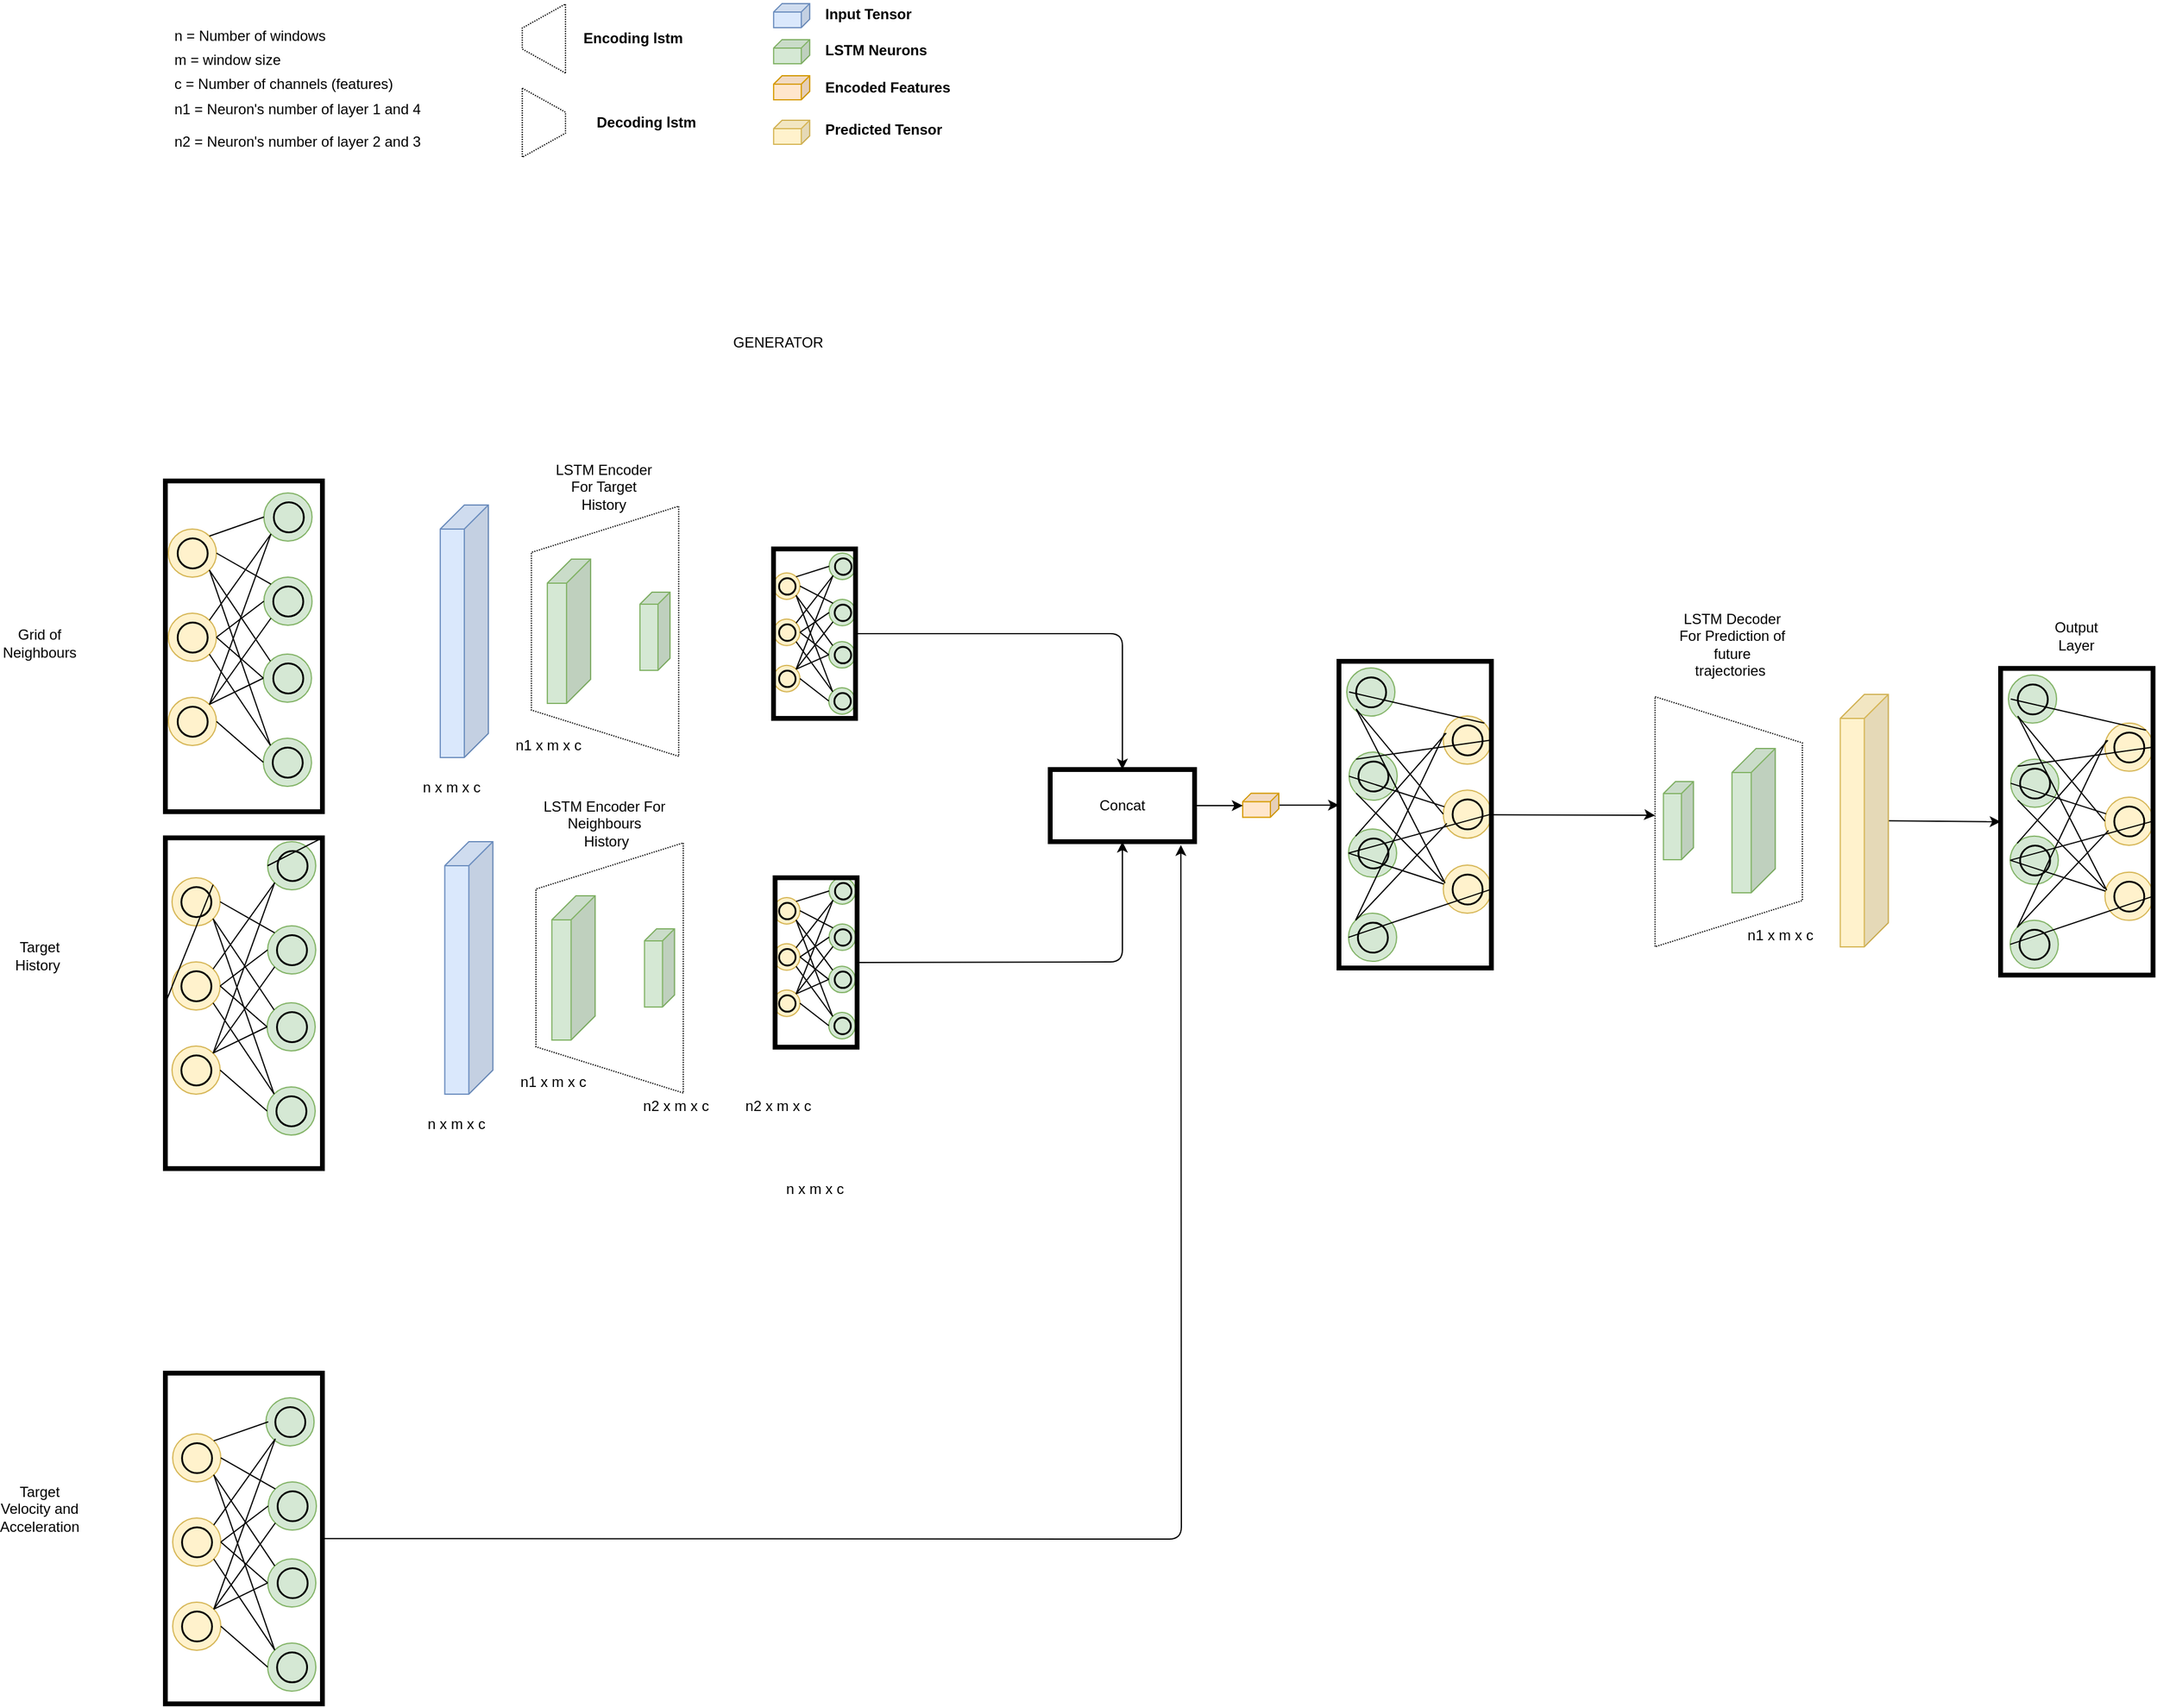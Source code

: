 <mxfile>
    <diagram id="ERRANNHULU-bSqBF8AOw" name="Pagina-1">
        <mxGraphModel dx="1815" dy="1209" grid="1" gridSize="10" guides="1" tooltips="1" connect="1" arrows="1" fold="1" page="1" pageScale="1" pageWidth="1169" pageHeight="827" math="0" shadow="0">
            <root>
                <mxCell id="0"/>
                <mxCell id="1" parent="0"/>
                <mxCell id="259" value="" style="ellipse;whiteSpace=wrap;html=1;aspect=fixed;strokeColor=#82b366;fillColor=#d5e8d4;container=0;" vertex="1" parent="1">
                    <mxGeometry x="18.09" y="572.46" width="40" height="40" as="geometry"/>
                </mxCell>
                <mxCell id="44" value="" style="shape=cube;whiteSpace=wrap;html=1;boundedLbl=1;backgroundOutline=1;darkOpacity=0.05;darkOpacity2=0.1;size=20;direction=east;flipH=1;fillColor=#dae8fc;strokeColor=#6c8ebf;" vertex="1" parent="1">
                    <mxGeometry x="166.73" y="110" width="40" height="210" as="geometry"/>
                </mxCell>
                <mxCell id="45" value="" style="shape=cube;whiteSpace=wrap;html=1;boundedLbl=1;backgroundOutline=1;darkOpacity=0.05;darkOpacity2=0.1;size=20;direction=east;flipH=1;fillColor=#d5e8d4;strokeColor=#82b366;" vertex="1" parent="1">
                    <mxGeometry x="255.73" y="155" width="36" height="120" as="geometry"/>
                </mxCell>
                <mxCell id="46" value="" style="shape=cube;whiteSpace=wrap;html=1;boundedLbl=1;backgroundOutline=1;darkOpacity=0.05;darkOpacity2=0.1;size=10;direction=east;flipH=1;fillColor=#d5e8d4;strokeColor=#82b366;" vertex="1" parent="1">
                    <mxGeometry x="332.73" y="182.5" width="25" height="65" as="geometry"/>
                </mxCell>
                <mxCell id="47" value="" style="shape=cube;whiteSpace=wrap;html=1;boundedLbl=1;backgroundOutline=1;darkOpacity=0.05;darkOpacity2=0.1;size=7;direction=east;flipH=1;fillColor=#dae8fc;strokeColor=#6c8ebf;" vertex="1" parent="1">
                    <mxGeometry x="440.09" y="-587.06" width="30" height="20" as="geometry"/>
                </mxCell>
                <mxCell id="48" value="" style="shape=cube;whiteSpace=wrap;html=1;boundedLbl=1;backgroundOutline=1;darkOpacity=0.05;darkOpacity2=0.1;size=7;direction=east;flipH=1;fillColor=#d5e8d4;strokeColor=#82b366;" vertex="1" parent="1">
                    <mxGeometry x="440.09" y="-557.06" width="30" height="20" as="geometry"/>
                </mxCell>
                <mxCell id="301" style="edgeStyle=none;html=1;entryX=0;entryY=0.469;entryDx=0;entryDy=0;entryPerimeter=0;endArrow=classic;endFill=1;" edge="1" parent="1" source="49" target="299">
                    <mxGeometry relative="1" as="geometry"/>
                </mxCell>
                <mxCell id="49" value="" style="shape=cube;whiteSpace=wrap;html=1;boundedLbl=1;backgroundOutline=1;darkOpacity=0.05;darkOpacity2=0.1;size=7;direction=east;flipH=1;fillColor=#ffe6cc;strokeColor=#d79b00;" vertex="1" parent="1">
                    <mxGeometry x="830" y="69.69" width="30" height="20" as="geometry"/>
                </mxCell>
                <mxCell id="50" value="n x m x c" style="text;html=1;strokeColor=none;fillColor=none;align=center;verticalAlign=middle;whiteSpace=wrap;rounded=0;" vertex="1" parent="1">
                    <mxGeometry x="126.73" y="330" width="99" height="30" as="geometry"/>
                </mxCell>
                <mxCell id="51" value="Input Tensor" style="text;html=1;strokeColor=none;fillColor=none;align=left;verticalAlign=middle;whiteSpace=wrap;rounded=0;fontStyle=1" vertex="1" parent="1">
                    <mxGeometry x="481.09" y="-590" width="138" height="23.88" as="geometry"/>
                </mxCell>
                <mxCell id="52" value="LSTM Neurons" style="text;html=1;strokeColor=none;fillColor=none;align=left;verticalAlign=middle;whiteSpace=wrap;rounded=0;fontStyle=1" vertex="1" parent="1">
                    <mxGeometry x="481.09" y="-560" width="138" height="23.88" as="geometry"/>
                </mxCell>
                <mxCell id="53" value="Encoded Features" style="text;html=1;strokeColor=none;fillColor=none;align=left;verticalAlign=middle;whiteSpace=wrap;rounded=0;fontStyle=1" vertex="1" parent="1">
                    <mxGeometry x="481.09" y="-528.94" width="138" height="23.88" as="geometry"/>
                </mxCell>
                <mxCell id="330" style="edgeStyle=none;html=1;entryX=0;entryY=0.5;entryDx=0;entryDy=0;endArrow=classic;endFill=1;" edge="1" parent="1" source="54" target="329">
                    <mxGeometry relative="1" as="geometry"/>
                </mxCell>
                <mxCell id="54" value="" style="shape=cube;whiteSpace=wrap;html=1;boundedLbl=1;backgroundOutline=1;darkOpacity=0.05;darkOpacity2=0.1;size=20;direction=east;flipH=1;fillColor=#fff2cc;strokeColor=#d6b656;" vertex="1" parent="1">
                    <mxGeometry x="1326.71" y="-12.5" width="40" height="210" as="geometry"/>
                </mxCell>
                <mxCell id="55" value="" style="shape=cube;whiteSpace=wrap;html=1;boundedLbl=1;backgroundOutline=1;darkOpacity=0.05;darkOpacity2=0.1;size=10;direction=east;flipH=1;fillColor=#d5e8d4;strokeColor=#82b366;" vertex="1" parent="1">
                    <mxGeometry x="1179.71" y="60" width="25" height="65" as="geometry"/>
                </mxCell>
                <mxCell id="56" value="" style="shape=cube;whiteSpace=wrap;html=1;boundedLbl=1;backgroundOutline=1;darkOpacity=0.05;darkOpacity2=0.1;size=20;direction=east;flipH=1;fillColor=#d5e8d4;strokeColor=#82b366;" vertex="1" parent="1">
                    <mxGeometry x="1236.71" y="32.5" width="36" height="120" as="geometry"/>
                </mxCell>
                <mxCell id="57" value="" style="shape=cube;whiteSpace=wrap;html=1;boundedLbl=1;backgroundOutline=1;darkOpacity=0.05;darkOpacity2=0.1;size=7;direction=east;flipH=1;fillColor=#ffe6cc;strokeColor=#d79b00;" vertex="1" parent="1">
                    <mxGeometry x="440.09" y="-527" width="30" height="20" as="geometry"/>
                </mxCell>
                <mxCell id="58" value="" style="shape=cube;whiteSpace=wrap;html=1;boundedLbl=1;backgroundOutline=1;darkOpacity=0.05;darkOpacity2=0.1;size=7;direction=east;flipH=1;fillColor=#fff2cc;strokeColor=#d6b656;" vertex="1" parent="1">
                    <mxGeometry x="440.09" y="-490.0" width="30" height="20" as="geometry"/>
                </mxCell>
                <mxCell id="59" value="Predicted Tensor" style="text;html=1;strokeColor=none;fillColor=none;align=left;verticalAlign=middle;whiteSpace=wrap;rounded=0;fontStyle=1" vertex="1" parent="1">
                    <mxGeometry x="481.09" y="-493.88" width="138" height="23.88" as="geometry"/>
                </mxCell>
                <mxCell id="60" value="" style="shape=trapezoid;perimeter=trapezoidPerimeter;whiteSpace=wrap;html=1;fixedSize=1;rotation=-90;dashed=1;dashPattern=1 1;fillColor=none;direction=west;size=38.41;" vertex="1" parent="1">
                    <mxGeometry x="1130" y="32.19" width="207.98" height="122.45" as="geometry"/>
                </mxCell>
                <mxCell id="61" value="&lt;b&gt;Encoding lstm&amp;nbsp;&lt;/b&gt;" style="text;html=1;strokeColor=none;fillColor=none;align=center;verticalAlign=middle;whiteSpace=wrap;rounded=0;dashed=1;dashPattern=1 1;" vertex="1" parent="1">
                    <mxGeometry x="266.85" y="-567.96" width="116" height="20" as="geometry"/>
                </mxCell>
                <mxCell id="62" value="&lt;b&gt;Decoding lstm&amp;nbsp;&lt;/b&gt;" style="text;html=1;strokeColor=none;fillColor=none;align=center;verticalAlign=middle;whiteSpace=wrap;rounded=0;dashed=1;dashPattern=1 1;" vertex="1" parent="1">
                    <mxGeometry x="277.85" y="-497.96" width="116" height="20" as="geometry"/>
                </mxCell>
                <mxCell id="63" value="" style="shape=trapezoid;perimeter=trapezoidPerimeter;whiteSpace=wrap;html=1;fixedSize=1;dashed=1;dashPattern=1 1;fillColor=none;rotation=-90;" vertex="1" parent="1">
                    <mxGeometry x="220.38" y="-575.92" width="57.47" height="35.92" as="geometry"/>
                </mxCell>
                <mxCell id="64" value="" style="shape=trapezoid;perimeter=trapezoidPerimeter;whiteSpace=wrap;html=1;fixedSize=1;rotation=90;dashed=1;dashPattern=1 1;fillColor=none;direction=west;size=38.41;" vertex="1" parent="1">
                    <mxGeometry x="199.74" y="153.77" width="207.98" height="122.45" as="geometry"/>
                </mxCell>
                <mxCell id="65" value="" style="shape=trapezoid;perimeter=trapezoidPerimeter;whiteSpace=wrap;html=1;fixedSize=1;dashed=1;dashPattern=1 1;fillColor=none;rotation=-90;direction=west;" vertex="1" parent="1">
                    <mxGeometry x="220.38" y="-505.92" width="57.47" height="35.92" as="geometry"/>
                </mxCell>
                <mxCell id="67" value="n1 x m x c" style="text;html=1;strokeColor=none;fillColor=none;align=center;verticalAlign=middle;whiteSpace=wrap;rounded=0;dashed=1;dashPattern=1 1;" vertex="1" parent="1">
                    <mxGeometry x="216.73" y="300" width="80" height="20" as="geometry"/>
                </mxCell>
                <mxCell id="68" value="n2&amp;nbsp;x m x c" style="text;html=1;strokeColor=none;fillColor=none;align=center;verticalAlign=middle;whiteSpace=wrap;rounded=0;dashed=1;dashPattern=1 1;" vertex="1" parent="1">
                    <mxGeometry x="318.73" y="320" width="80" height="20" as="geometry"/>
                </mxCell>
                <mxCell id="69" value="n2&amp;nbsp;x m x c" style="text;html=1;strokeColor=none;fillColor=none;align=center;verticalAlign=middle;whiteSpace=wrap;rounded=0;dashed=1;dashPattern=1 1;" vertex="1" parent="1">
                    <mxGeometry x="403.94" y="320" width="80" height="20" as="geometry"/>
                </mxCell>
                <mxCell id="70" value="n1 x m x c" style="text;html=1;strokeColor=none;fillColor=none;align=center;verticalAlign=middle;whiteSpace=wrap;rounded=0;dashed=1;dashPattern=1 1;" vertex="1" parent="1">
                    <mxGeometry x="1236.71" y="177.5" width="80" height="20" as="geometry"/>
                </mxCell>
                <mxCell id="71" value="n = Number of windows&amp;nbsp;" style="text;html=1;strokeColor=none;fillColor=none;align=center;verticalAlign=middle;whiteSpace=wrap;rounded=0;dashed=1;dashPattern=1 1;" vertex="1" parent="1">
                    <mxGeometry x="-71.62" y="-570" width="156.51" height="20" as="geometry"/>
                </mxCell>
                <mxCell id="72" value="m = window size&amp;nbsp;&amp;nbsp;" style="text;html=1;strokeColor=none;fillColor=none;align=left;verticalAlign=middle;whiteSpace=wrap;rounded=0;dashed=1;dashPattern=1 1;" vertex="1" parent="1">
                    <mxGeometry x="-59.61" y="-550" width="140" height="20" as="geometry"/>
                </mxCell>
                <mxCell id="73" value="c = Number of channels (features)&amp;nbsp;" style="text;html=1;strokeColor=none;fillColor=none;align=left;verticalAlign=middle;whiteSpace=wrap;rounded=0;dashed=1;dashPattern=1 1;" vertex="1" parent="1">
                    <mxGeometry x="-59.61" y="-530" width="211" height="20" as="geometry"/>
                </mxCell>
                <mxCell id="74" value="n1 = Neuron's number of layer 1 and 4&amp;nbsp;" style="text;html=1;strokeColor=none;fillColor=none;align=left;verticalAlign=middle;whiteSpace=wrap;rounded=0;dashed=1;dashPattern=1 1;" vertex="1" parent="1">
                    <mxGeometry x="-59.61" y="-508.94" width="221" height="20" as="geometry"/>
                </mxCell>
                <mxCell id="75" value="n2 = Neuron's number of layer 2 and 3&amp;nbsp;" style="text;html=1;strokeColor=none;fillColor=none;align=left;verticalAlign=middle;whiteSpace=wrap;rounded=0;dashed=1;dashPattern=1 1;" vertex="1" parent="1">
                    <mxGeometry x="-59.61" y="-481.84" width="221" height="20" as="geometry"/>
                </mxCell>
                <mxCell id="76" value="" style="shape=cube;whiteSpace=wrap;html=1;boundedLbl=1;backgroundOutline=1;darkOpacity=0.05;darkOpacity2=0.1;size=20;direction=east;flipH=1;fillColor=#dae8fc;strokeColor=#6c8ebf;" vertex="1" parent="1">
                    <mxGeometry x="162.95" y="-170" width="40" height="210" as="geometry"/>
                </mxCell>
                <mxCell id="77" value="" style="shape=cube;whiteSpace=wrap;html=1;boundedLbl=1;backgroundOutline=1;darkOpacity=0.05;darkOpacity2=0.1;size=20;direction=east;flipH=1;fillColor=#d5e8d4;strokeColor=#82b366;" vertex="1" parent="1">
                    <mxGeometry x="251.95" y="-125" width="36" height="120" as="geometry"/>
                </mxCell>
                <mxCell id="78" value="" style="shape=cube;whiteSpace=wrap;html=1;boundedLbl=1;backgroundOutline=1;darkOpacity=0.05;darkOpacity2=0.1;size=10;direction=east;flipH=1;fillColor=#d5e8d4;strokeColor=#82b366;" vertex="1" parent="1">
                    <mxGeometry x="328.95" y="-97.5" width="25" height="65" as="geometry"/>
                </mxCell>
                <mxCell id="79" value="n x m x c" style="text;html=1;strokeColor=none;fillColor=none;align=center;verticalAlign=middle;whiteSpace=wrap;rounded=0;" vertex="1" parent="1">
                    <mxGeometry x="122.95" y="50" width="99" height="30" as="geometry"/>
                </mxCell>
                <mxCell id="80" value="" style="shape=trapezoid;perimeter=trapezoidPerimeter;whiteSpace=wrap;html=1;fixedSize=1;rotation=90;dashed=1;dashPattern=1 1;fillColor=none;direction=west;size=38.41;" vertex="1" parent="1">
                    <mxGeometry x="195.96" y="-126.23" width="207.98" height="122.45" as="geometry"/>
                </mxCell>
                <mxCell id="81" value="n1 x m x c" style="text;html=1;strokeColor=none;fillColor=none;align=center;verticalAlign=middle;whiteSpace=wrap;rounded=0;dashed=1;dashPattern=1 1;" vertex="1" parent="1">
                    <mxGeometry x="212.95" y="20" width="80" height="20" as="geometry"/>
                </mxCell>
                <mxCell id="83" value="GENERATOR" style="text;html=1;strokeColor=none;fillColor=none;align=center;verticalAlign=middle;whiteSpace=wrap;rounded=0;strokeWidth=4;" vertex="1" parent="1">
                    <mxGeometry x="413.94" y="-320" width="60" height="30" as="geometry"/>
                </mxCell>
                <mxCell id="87" value="LSTM Encoder For Target History" style="text;html=1;strokeColor=none;fillColor=none;align=center;verticalAlign=middle;whiteSpace=wrap;rounded=0;strokeWidth=4;" vertex="1" parent="1">
                    <mxGeometry x="251.95" y="-200" width="93.73" height="30" as="geometry"/>
                </mxCell>
                <mxCell id="88" value="LSTM Encoder For Neighbours&lt;br&gt;&amp;nbsp;History" style="text;html=1;strokeColor=none;fillColor=none;align=center;verticalAlign=middle;whiteSpace=wrap;rounded=0;strokeWidth=4;" vertex="1" parent="1">
                    <mxGeometry x="245.47" y="80" width="108.95" height="30" as="geometry"/>
                </mxCell>
                <mxCell id="89" value="LSTM Decoder For Prediction of future trajectories&amp;nbsp;" style="text;html=1;strokeColor=none;fillColor=none;align=center;verticalAlign=middle;whiteSpace=wrap;rounded=0;strokeWidth=4;" vertex="1" parent="1">
                    <mxGeometry x="1190" y="-70" width="93.73" height="32.5" as="geometry"/>
                </mxCell>
                <mxCell id="117" value="" style="group" vertex="1" connectable="0" parent="1">
                    <mxGeometry x="-63.09" y="-180" width="119.46" height="244" as="geometry"/>
                </mxCell>
                <mxCell id="118" value="" style="ellipse;whiteSpace=wrap;html=1;aspect=fixed;strokeColor=#d6b656;fillColor=#fff2cc;container=0;" vertex="1" parent="117">
                    <mxGeometry y="170" width="40" height="40" as="geometry"/>
                </mxCell>
                <mxCell id="119" value="" style="ellipse;whiteSpace=wrap;html=1;aspect=fixed;fillColor=none;strokeWidth=1.5;container=0;" vertex="1" parent="117">
                    <mxGeometry x="7.535" y="177.53" width="24.93" height="24.93" as="geometry"/>
                </mxCell>
                <mxCell id="120" value="" style="ellipse;whiteSpace=wrap;html=1;aspect=fixed;strokeColor=#d6b656;fillColor=#fff2cc;container=0;" vertex="1" parent="117">
                    <mxGeometry y="100" width="40" height="40" as="geometry"/>
                </mxCell>
                <mxCell id="121" value="" style="ellipse;whiteSpace=wrap;html=1;aspect=fixed;fillColor=none;strokeWidth=1.5;container=0;" vertex="1" parent="117">
                    <mxGeometry x="7.535" y="107.53" width="24.93" height="24.93" as="geometry"/>
                </mxCell>
                <mxCell id="122" value="" style="ellipse;whiteSpace=wrap;html=1;aspect=fixed;strokeColor=#d6b656;fillColor=#fff2cc;container=0;" vertex="1" parent="117">
                    <mxGeometry y="30" width="40" height="40" as="geometry"/>
                </mxCell>
                <mxCell id="123" value="" style="ellipse;whiteSpace=wrap;html=1;aspect=fixed;fillColor=none;strokeWidth=1.5;container=0;" vertex="1" parent="117">
                    <mxGeometry x="7.535" y="37.53" width="24.93" height="24.93" as="geometry"/>
                </mxCell>
                <mxCell id="124" value="" style="ellipse;whiteSpace=wrap;html=1;aspect=fixed;strokeColor=#82b366;fillColor=#d5e8d4;container=0;" vertex="1" parent="117">
                    <mxGeometry x="79" y="134" width="40" height="40" as="geometry"/>
                </mxCell>
                <mxCell id="125" value="" style="ellipse;whiteSpace=wrap;html=1;aspect=fixed;fillColor=none;strokeWidth=1.5;container=0;" vertex="1" parent="117">
                    <mxGeometry x="87" y="141.53" width="24.93" height="24.93" as="geometry"/>
                </mxCell>
                <mxCell id="126" value="" style="ellipse;whiteSpace=wrap;html=1;aspect=fixed;strokeColor=#82b366;fillColor=#d5e8d4;container=0;" vertex="1" parent="117">
                    <mxGeometry x="79" y="204" width="40" height="40" as="geometry"/>
                </mxCell>
                <mxCell id="127" value="" style="ellipse;whiteSpace=wrap;html=1;aspect=fixed;fillColor=none;strokeWidth=1.5;container=0;" vertex="1" parent="117">
                    <mxGeometry x="86.535" y="211.53" width="24.93" height="24.93" as="geometry"/>
                </mxCell>
                <mxCell id="128" value="" style="ellipse;whiteSpace=wrap;html=1;aspect=fixed;strokeColor=#82b366;fillColor=#d5e8d4;container=0;" vertex="1" parent="117">
                    <mxGeometry x="79.46" width="40" height="40" as="geometry"/>
                </mxCell>
                <mxCell id="129" value="" style="ellipse;whiteSpace=wrap;html=1;aspect=fixed;fillColor=none;strokeWidth=1.5;container=0;" vertex="1" parent="117">
                    <mxGeometry x="87.46" y="7.53" width="24.93" height="24.93" as="geometry"/>
                </mxCell>
                <mxCell id="130" value="" style="ellipse;whiteSpace=wrap;html=1;aspect=fixed;strokeColor=#82b366;fillColor=#d5e8d4;container=0;" vertex="1" parent="117">
                    <mxGeometry x="79.46" y="70" width="40" height="40" as="geometry"/>
                </mxCell>
                <mxCell id="131" value="" style="ellipse;whiteSpace=wrap;html=1;aspect=fixed;fillColor=none;strokeWidth=1.5;container=0;" vertex="1" parent="117">
                    <mxGeometry x="86.995" y="77.53" width="24.93" height="24.93" as="geometry"/>
                </mxCell>
                <mxCell id="132" value="" style="endArrow=none;html=1;rounded=0;fontSize=12;exitX=1;exitY=0;exitDx=0;exitDy=0;entryX=0;entryY=0.5;entryDx=0;entryDy=0;" edge="1" parent="117" source="122" target="128">
                    <mxGeometry width="50" height="50" relative="1" as="geometry">
                        <mxPoint x="180" y="120" as="sourcePoint"/>
                        <mxPoint x="230" y="70" as="targetPoint"/>
                    </mxGeometry>
                </mxCell>
                <mxCell id="133" value="" style="endArrow=none;html=1;rounded=0;fontSize=12;exitX=1;exitY=0.5;exitDx=0;exitDy=0;entryX=0;entryY=0;entryDx=0;entryDy=0;" edge="1" parent="117" source="122" target="130">
                    <mxGeometry width="50" height="50" relative="1" as="geometry">
                        <mxPoint x="44.142" y="45.858" as="sourcePoint"/>
                        <mxPoint x="89.46" y="30" as="targetPoint"/>
                    </mxGeometry>
                </mxCell>
                <mxCell id="134" value="" style="endArrow=none;html=1;rounded=0;fontSize=12;exitX=1;exitY=1;exitDx=0;exitDy=0;entryX=0;entryY=0;entryDx=0;entryDy=0;" edge="1" parent="117" source="122" target="124">
                    <mxGeometry width="50" height="50" relative="1" as="geometry">
                        <mxPoint x="44.142" y="74.142" as="sourcePoint"/>
                        <mxPoint x="95.318" y="85.858" as="targetPoint"/>
                    </mxGeometry>
                </mxCell>
                <mxCell id="135" value="" style="endArrow=none;html=1;rounded=0;fontSize=12;exitX=1;exitY=1;exitDx=0;exitDy=0;entryX=0;entryY=0;entryDx=0;entryDy=0;" edge="1" parent="117" source="122" target="126">
                    <mxGeometry width="50" height="50" relative="1" as="geometry">
                        <mxPoint x="44.142" y="74.142" as="sourcePoint"/>
                        <mxPoint x="94.858" y="149.858" as="targetPoint"/>
                    </mxGeometry>
                </mxCell>
                <mxCell id="136" value="" style="endArrow=none;html=1;rounded=0;fontSize=12;exitX=1;exitY=0.5;exitDx=0;exitDy=0;entryX=0;entryY=0.5;entryDx=0;entryDy=0;" edge="1" parent="117" source="120" target="124">
                    <mxGeometry width="50" height="50" relative="1" as="geometry">
                        <mxPoint x="44.142" y="74.142" as="sourcePoint"/>
                        <mxPoint x="94.858" y="219.858" as="targetPoint"/>
                    </mxGeometry>
                </mxCell>
                <mxCell id="137" value="" style="endArrow=none;html=1;rounded=0;fontSize=12;exitX=1;exitY=0.5;exitDx=0;exitDy=0;entryX=0;entryY=0.5;entryDx=0;entryDy=0;" edge="1" parent="117" source="118" target="126">
                    <mxGeometry width="50" height="50" relative="1" as="geometry">
                        <mxPoint x="50" y="130" as="sourcePoint"/>
                        <mxPoint x="89" y="164" as="targetPoint"/>
                    </mxGeometry>
                </mxCell>
                <mxCell id="138" value="" style="endArrow=none;html=1;rounded=0;fontSize=12;exitX=1;exitY=0;exitDx=0;exitDy=0;entryX=0;entryY=0.5;entryDx=0;entryDy=0;" edge="1" parent="117" source="118" target="124">
                    <mxGeometry width="50" height="50" relative="1" as="geometry">
                        <mxPoint x="50" y="200" as="sourcePoint"/>
                        <mxPoint x="89" y="234" as="targetPoint"/>
                    </mxGeometry>
                </mxCell>
                <mxCell id="139" value="" style="endArrow=none;html=1;rounded=0;fontSize=12;exitX=1;exitY=0;exitDx=0;exitDy=0;entryX=0;entryY=1;entryDx=0;entryDy=0;" edge="1" parent="117" source="118" target="130">
                    <mxGeometry width="50" height="50" relative="1" as="geometry">
                        <mxPoint x="44.142" y="185.858" as="sourcePoint"/>
                        <mxPoint x="89" y="164" as="targetPoint"/>
                    </mxGeometry>
                </mxCell>
                <mxCell id="140" value="" style="endArrow=none;html=1;rounded=0;fontSize=12;exitX=1;exitY=0;exitDx=0;exitDy=0;entryX=0;entryY=1;entryDx=0;entryDy=0;" edge="1" parent="117" source="118" target="128">
                    <mxGeometry width="50" height="50" relative="1" as="geometry">
                        <mxPoint x="44.142" y="185.858" as="sourcePoint"/>
                        <mxPoint x="95.318" y="114.142" as="targetPoint"/>
                    </mxGeometry>
                </mxCell>
                <mxCell id="141" value="" style="endArrow=none;html=1;rounded=0;fontSize=12;exitX=1;exitY=0;exitDx=0;exitDy=0;entryX=0;entryY=1;entryDx=0;entryDy=0;" edge="1" parent="117" source="120" target="128">
                    <mxGeometry width="50" height="50" relative="1" as="geometry">
                        <mxPoint x="44.142" y="185.858" as="sourcePoint"/>
                        <mxPoint x="95.318" y="44.142" as="targetPoint"/>
                    </mxGeometry>
                </mxCell>
                <mxCell id="142" value="" style="endArrow=none;html=1;rounded=0;fontSize=12;exitX=1;exitY=1;exitDx=0;exitDy=0;entryX=0;entryY=0;entryDx=0;entryDy=0;" edge="1" parent="117" source="120" target="126">
                    <mxGeometry width="50" height="50" relative="1" as="geometry">
                        <mxPoint x="44.142" y="115.858" as="sourcePoint"/>
                        <mxPoint x="95.318" y="44.142" as="targetPoint"/>
                    </mxGeometry>
                </mxCell>
                <mxCell id="143" value="" style="endArrow=none;html=1;rounded=0;fontSize=12;exitX=1;exitY=0.5;exitDx=0;exitDy=0;entryX=0;entryY=0.5;entryDx=0;entryDy=0;" edge="1" parent="117" source="120" target="130">
                    <mxGeometry width="50" height="50" relative="1" as="geometry">
                        <mxPoint x="44.142" y="144.142" as="sourcePoint"/>
                        <mxPoint x="94.858" y="219.858" as="targetPoint"/>
                    </mxGeometry>
                </mxCell>
                <mxCell id="146" value="" style="group" vertex="1" connectable="0" parent="1">
                    <mxGeometry x="-60" y="110" width="125" height="271.88" as="geometry"/>
                </mxCell>
                <mxCell id="147" value="" style="ellipse;whiteSpace=wrap;html=1;aspect=fixed;strokeColor=#d6b656;fillColor=#fff2cc;container=0;" vertex="1" parent="146">
                    <mxGeometry y="170" width="40" height="40" as="geometry"/>
                </mxCell>
                <mxCell id="148" value="" style="ellipse;whiteSpace=wrap;html=1;aspect=fixed;fillColor=none;strokeWidth=1.5;container=0;" vertex="1" parent="146">
                    <mxGeometry x="7.535" y="177.53" width="24.93" height="24.93" as="geometry"/>
                </mxCell>
                <mxCell id="149" value="" style="ellipse;whiteSpace=wrap;html=1;aspect=fixed;strokeColor=#d6b656;fillColor=#fff2cc;container=0;" vertex="1" parent="146">
                    <mxGeometry y="100" width="40" height="40" as="geometry"/>
                </mxCell>
                <mxCell id="150" value="" style="ellipse;whiteSpace=wrap;html=1;aspect=fixed;fillColor=none;strokeWidth=1.5;container=0;" vertex="1" parent="146">
                    <mxGeometry x="7.535" y="107.53" width="24.93" height="24.93" as="geometry"/>
                </mxCell>
                <mxCell id="151" value="" style="ellipse;whiteSpace=wrap;html=1;aspect=fixed;strokeColor=#d6b656;fillColor=#fff2cc;container=0;" vertex="1" parent="146">
                    <mxGeometry y="30" width="40" height="40" as="geometry"/>
                </mxCell>
                <mxCell id="152" value="" style="ellipse;whiteSpace=wrap;html=1;aspect=fixed;fillColor=none;strokeWidth=1.5;container=0;" vertex="1" parent="146">
                    <mxGeometry x="7.535" y="37.53" width="24.93" height="24.93" as="geometry"/>
                </mxCell>
                <mxCell id="153" value="" style="ellipse;whiteSpace=wrap;html=1;aspect=fixed;strokeColor=#82b366;fillColor=#d5e8d4;container=0;" vertex="1" parent="146">
                    <mxGeometry x="79" y="134" width="40" height="40" as="geometry"/>
                </mxCell>
                <mxCell id="154" value="" style="ellipse;whiteSpace=wrap;html=1;aspect=fixed;fillColor=none;strokeWidth=1.5;container=0;" vertex="1" parent="146">
                    <mxGeometry x="87" y="141.53" width="24.93" height="24.93" as="geometry"/>
                </mxCell>
                <mxCell id="155" value="" style="ellipse;whiteSpace=wrap;html=1;aspect=fixed;strokeColor=#82b366;fillColor=#d5e8d4;container=0;" vertex="1" parent="146">
                    <mxGeometry x="79" y="204" width="40" height="40" as="geometry"/>
                </mxCell>
                <mxCell id="156" value="" style="ellipse;whiteSpace=wrap;html=1;aspect=fixed;fillColor=none;strokeWidth=1.5;container=0;" vertex="1" parent="146">
                    <mxGeometry x="86.535" y="211.53" width="24.93" height="24.93" as="geometry"/>
                </mxCell>
                <mxCell id="157" value="" style="ellipse;whiteSpace=wrap;html=1;aspect=fixed;strokeColor=#82b366;fillColor=#d5e8d4;container=0;" vertex="1" parent="146">
                    <mxGeometry x="79.46" width="40" height="40" as="geometry"/>
                </mxCell>
                <mxCell id="158" value="" style="ellipse;whiteSpace=wrap;html=1;aspect=fixed;fillColor=none;strokeWidth=1.5;container=0;" vertex="1" parent="146">
                    <mxGeometry x="87.46" y="7.53" width="24.93" height="24.93" as="geometry"/>
                </mxCell>
                <mxCell id="159" value="" style="ellipse;whiteSpace=wrap;html=1;aspect=fixed;strokeColor=#82b366;fillColor=#d5e8d4;container=0;" vertex="1" parent="146">
                    <mxGeometry x="79.46" y="70" width="40" height="40" as="geometry"/>
                </mxCell>
                <mxCell id="160" value="" style="ellipse;whiteSpace=wrap;html=1;aspect=fixed;fillColor=none;strokeWidth=1.5;container=0;" vertex="1" parent="146">
                    <mxGeometry x="86.995" y="77.53" width="24.93" height="24.93" as="geometry"/>
                </mxCell>
                <mxCell id="161" value="" style="endArrow=none;html=1;rounded=0;fontSize=12;exitX=1;exitY=0;exitDx=0;exitDy=0;entryX=0;entryY=0.5;entryDx=0;entryDy=0;startArrow=none;" edge="1" parent="146" source="264" target="157">
                    <mxGeometry width="50" height="50" relative="1" as="geometry">
                        <mxPoint x="180" y="120" as="sourcePoint"/>
                        <mxPoint x="230" y="70" as="targetPoint"/>
                    </mxGeometry>
                </mxCell>
                <mxCell id="162" value="" style="endArrow=none;html=1;rounded=0;fontSize=12;exitX=1;exitY=0.5;exitDx=0;exitDy=0;entryX=0;entryY=0;entryDx=0;entryDy=0;" edge="1" parent="146" source="151" target="159">
                    <mxGeometry width="50" height="50" relative="1" as="geometry">
                        <mxPoint x="44.142" y="45.858" as="sourcePoint"/>
                        <mxPoint x="89.46" y="30" as="targetPoint"/>
                    </mxGeometry>
                </mxCell>
                <mxCell id="163" value="" style="endArrow=none;html=1;rounded=0;fontSize=12;exitX=1;exitY=1;exitDx=0;exitDy=0;entryX=0;entryY=0;entryDx=0;entryDy=0;" edge="1" parent="146" source="151" target="153">
                    <mxGeometry width="50" height="50" relative="1" as="geometry">
                        <mxPoint x="44.142" y="74.142" as="sourcePoint"/>
                        <mxPoint x="95.318" y="85.858" as="targetPoint"/>
                    </mxGeometry>
                </mxCell>
                <mxCell id="164" value="" style="endArrow=none;html=1;rounded=0;fontSize=12;exitX=1;exitY=1;exitDx=0;exitDy=0;entryX=0;entryY=0;entryDx=0;entryDy=0;" edge="1" parent="146" source="151" target="155">
                    <mxGeometry width="50" height="50" relative="1" as="geometry">
                        <mxPoint x="44.142" y="74.142" as="sourcePoint"/>
                        <mxPoint x="94.858" y="149.858" as="targetPoint"/>
                    </mxGeometry>
                </mxCell>
                <mxCell id="165" value="" style="endArrow=none;html=1;rounded=0;fontSize=12;exitX=1;exitY=0.5;exitDx=0;exitDy=0;entryX=0;entryY=0.5;entryDx=0;entryDy=0;" edge="1" parent="146" source="149" target="153">
                    <mxGeometry width="50" height="50" relative="1" as="geometry">
                        <mxPoint x="44.142" y="74.142" as="sourcePoint"/>
                        <mxPoint x="94.858" y="219.858" as="targetPoint"/>
                    </mxGeometry>
                </mxCell>
                <mxCell id="166" value="" style="endArrow=none;html=1;rounded=0;fontSize=12;exitX=1;exitY=0.5;exitDx=0;exitDy=0;entryX=0;entryY=0.5;entryDx=0;entryDy=0;" edge="1" parent="146" source="147" target="155">
                    <mxGeometry width="50" height="50" relative="1" as="geometry">
                        <mxPoint x="50" y="130" as="sourcePoint"/>
                        <mxPoint x="89" y="164" as="targetPoint"/>
                    </mxGeometry>
                </mxCell>
                <mxCell id="167" value="" style="endArrow=none;html=1;rounded=0;fontSize=12;exitX=1;exitY=0;exitDx=0;exitDy=0;entryX=0;entryY=0.5;entryDx=0;entryDy=0;" edge="1" parent="146" source="147" target="153">
                    <mxGeometry width="50" height="50" relative="1" as="geometry">
                        <mxPoint x="50" y="200" as="sourcePoint"/>
                        <mxPoint x="89" y="234" as="targetPoint"/>
                    </mxGeometry>
                </mxCell>
                <mxCell id="168" value="" style="endArrow=none;html=1;rounded=0;fontSize=12;exitX=1;exitY=0;exitDx=0;exitDy=0;entryX=0;entryY=1;entryDx=0;entryDy=0;" edge="1" parent="146" source="147" target="159">
                    <mxGeometry width="50" height="50" relative="1" as="geometry">
                        <mxPoint x="44.142" y="185.858" as="sourcePoint"/>
                        <mxPoint x="89" y="164" as="targetPoint"/>
                    </mxGeometry>
                </mxCell>
                <mxCell id="169" value="" style="endArrow=none;html=1;rounded=0;fontSize=12;exitX=1;exitY=0;exitDx=0;exitDy=0;entryX=0;entryY=1;entryDx=0;entryDy=0;" edge="1" parent="146" source="147" target="157">
                    <mxGeometry width="50" height="50" relative="1" as="geometry">
                        <mxPoint x="44.142" y="185.858" as="sourcePoint"/>
                        <mxPoint x="95.318" y="114.142" as="targetPoint"/>
                    </mxGeometry>
                </mxCell>
                <mxCell id="170" value="" style="endArrow=none;html=1;rounded=0;fontSize=12;exitX=1;exitY=0;exitDx=0;exitDy=0;entryX=0;entryY=1;entryDx=0;entryDy=0;" edge="1" parent="146" source="149" target="157">
                    <mxGeometry width="50" height="50" relative="1" as="geometry">
                        <mxPoint x="44.142" y="185.858" as="sourcePoint"/>
                        <mxPoint x="95.318" y="44.142" as="targetPoint"/>
                    </mxGeometry>
                </mxCell>
                <mxCell id="171" value="" style="endArrow=none;html=1;rounded=0;fontSize=12;exitX=1;exitY=1;exitDx=0;exitDy=0;entryX=0;entryY=0;entryDx=0;entryDy=0;" edge="1" parent="146" source="149" target="155">
                    <mxGeometry width="50" height="50" relative="1" as="geometry">
                        <mxPoint x="44.142" y="115.858" as="sourcePoint"/>
                        <mxPoint x="95.318" y="44.142" as="targetPoint"/>
                    </mxGeometry>
                </mxCell>
                <mxCell id="172" value="" style="endArrow=none;html=1;rounded=0;fontSize=12;exitX=1;exitY=0.5;exitDx=0;exitDy=0;entryX=0;entryY=0.5;entryDx=0;entryDy=0;" edge="1" parent="146" source="149" target="159">
                    <mxGeometry width="50" height="50" relative="1" as="geometry">
                        <mxPoint x="44.142" y="144.142" as="sourcePoint"/>
                        <mxPoint x="94.858" y="219.858" as="targetPoint"/>
                    </mxGeometry>
                </mxCell>
                <mxCell id="264" value="" style="rounded=0;whiteSpace=wrap;html=1;strokeWidth=4;fillColor=none;" vertex="1" parent="146">
                    <mxGeometry x="-5.54" y="-3.19" width="130.54" height="275.07" as="geometry"/>
                </mxCell>
                <mxCell id="265" value="" style="endArrow=none;html=1;rounded=0;fontSize=12;exitX=1;exitY=0;exitDx=0;exitDy=0;entryX=0;entryY=0.5;entryDx=0;entryDy=0;" edge="1" parent="146" source="151" target="264">
                    <mxGeometry width="50" height="50" relative="1" as="geometry">
                        <mxPoint x="-25.858" y="145.858" as="sourcePoint"/>
                        <mxPoint x="19.46" y="130" as="targetPoint"/>
                    </mxGeometry>
                </mxCell>
                <mxCell id="173" value="Grid of Neighbours" style="text;html=1;strokeColor=none;fillColor=none;align=center;verticalAlign=middle;whiteSpace=wrap;rounded=0;strokeWidth=4;" vertex="1" parent="1">
                    <mxGeometry x="-200" y="-70" width="60" height="30" as="geometry"/>
                </mxCell>
                <mxCell id="174" value="Target History&amp;nbsp;" style="text;html=1;strokeColor=none;fillColor=none;align=center;verticalAlign=middle;whiteSpace=wrap;rounded=0;strokeWidth=4;" vertex="1" parent="1">
                    <mxGeometry x="-200" y="190" width="60" height="30" as="geometry"/>
                </mxCell>
                <mxCell id="176" value="" style="group" vertex="1" connectable="0" parent="1">
                    <mxGeometry x="440" y="-130" width="69.46" height="137.45" as="geometry"/>
                </mxCell>
                <mxCell id="177" value="" style="ellipse;whiteSpace=wrap;html=1;aspect=fixed;strokeColor=#d6b656;fillColor=#fff2cc;container=0;" vertex="1" parent="176">
                    <mxGeometry y="93.361" width="21.967" height="21.967" as="geometry"/>
                </mxCell>
                <mxCell id="178" value="" style="ellipse;whiteSpace=wrap;html=1;aspect=fixed;fillColor=none;strokeWidth=1.5;container=0;" vertex="1" parent="176">
                    <mxGeometry x="4.381" y="97.496" width="13.691" height="13.691" as="geometry"/>
                </mxCell>
                <mxCell id="179" value="" style="ellipse;whiteSpace=wrap;html=1;aspect=fixed;strokeColor=#d6b656;fillColor=#fff2cc;container=0;" vertex="1" parent="176">
                    <mxGeometry y="54.918" width="21.967" height="21.967" as="geometry"/>
                </mxCell>
                <mxCell id="180" value="" style="ellipse;whiteSpace=wrap;html=1;aspect=fixed;fillColor=none;strokeWidth=1.5;container=0;" vertex="1" parent="176">
                    <mxGeometry x="4.381" y="59.053" width="13.691" height="13.691" as="geometry"/>
                </mxCell>
                <mxCell id="181" value="" style="ellipse;whiteSpace=wrap;html=1;aspect=fixed;strokeColor=#d6b656;fillColor=#fff2cc;container=0;" vertex="1" parent="176">
                    <mxGeometry y="16.475" width="21.967" height="21.967" as="geometry"/>
                </mxCell>
                <mxCell id="182" value="" style="ellipse;whiteSpace=wrap;html=1;aspect=fixed;fillColor=none;strokeWidth=1.5;container=0;" vertex="1" parent="176">
                    <mxGeometry x="4.381" y="20.611" width="13.691" height="13.691" as="geometry"/>
                </mxCell>
                <mxCell id="183" value="" style="ellipse;whiteSpace=wrap;html=1;aspect=fixed;strokeColor=#82b366;fillColor=#d5e8d4;container=0;" vertex="1" parent="176">
                    <mxGeometry x="45.935" y="73.59" width="21.967" height="21.967" as="geometry"/>
                </mxCell>
                <mxCell id="184" value="" style="ellipse;whiteSpace=wrap;html=1;aspect=fixed;fillColor=none;strokeWidth=1.5;container=0;" vertex="1" parent="176">
                    <mxGeometry x="50.586" y="77.725" width="13.691" height="13.691" as="geometry"/>
                </mxCell>
                <mxCell id="185" value="" style="ellipse;whiteSpace=wrap;html=1;aspect=fixed;strokeColor=#82b366;fillColor=#d5e8d4;container=0;" vertex="1" parent="176">
                    <mxGeometry x="45.935" y="112.033" width="21.967" height="21.967" as="geometry"/>
                </mxCell>
                <mxCell id="186" value="" style="ellipse;whiteSpace=wrap;html=1;aspect=fixed;fillColor=none;strokeWidth=1.5;container=0;" vertex="1" parent="176">
                    <mxGeometry x="50.316" y="116.168" width="13.691" height="13.691" as="geometry"/>
                </mxCell>
                <mxCell id="187" value="" style="ellipse;whiteSpace=wrap;html=1;aspect=fixed;strokeColor=#82b366;fillColor=#d5e8d4;container=0;" vertex="1" parent="176">
                    <mxGeometry x="46.202" width="21.967" height="21.967" as="geometry"/>
                </mxCell>
                <mxCell id="188" value="" style="ellipse;whiteSpace=wrap;html=1;aspect=fixed;fillColor=none;strokeWidth=1.5;container=0;" vertex="1" parent="176">
                    <mxGeometry x="50.854" y="4.135" width="13.691" height="13.691" as="geometry"/>
                </mxCell>
                <mxCell id="189" value="" style="ellipse;whiteSpace=wrap;html=1;aspect=fixed;strokeColor=#82b366;fillColor=#d5e8d4;container=0;" vertex="1" parent="176">
                    <mxGeometry x="46.202" y="38.443" width="21.967" height="21.967" as="geometry"/>
                </mxCell>
                <mxCell id="190" value="" style="ellipse;whiteSpace=wrap;html=1;aspect=fixed;fillColor=none;strokeWidth=1.5;container=0;" vertex="1" parent="176">
                    <mxGeometry x="50.583" y="42.578" width="13.691" height="13.691" as="geometry"/>
                </mxCell>
                <mxCell id="191" value="" style="endArrow=none;html=1;rounded=0;fontSize=12;exitX=1;exitY=0;exitDx=0;exitDy=0;entryX=0;entryY=0.5;entryDx=0;entryDy=0;" edge="1" parent="176" source="181" target="187">
                    <mxGeometry width="50" height="50" relative="1" as="geometry">
                        <mxPoint x="104.661" y="65.902" as="sourcePoint"/>
                        <mxPoint x="133.733" y="38.443" as="targetPoint"/>
                    </mxGeometry>
                </mxCell>
                <mxCell id="192" value="" style="endArrow=none;html=1;rounded=0;fontSize=12;exitX=1;exitY=0.5;exitDx=0;exitDy=0;entryX=0;entryY=0;entryDx=0;entryDy=0;" edge="1" parent="176" source="181" target="189">
                    <mxGeometry width="50" height="50" relative="1" as="geometry">
                        <mxPoint x="25.666" y="25.184" as="sourcePoint"/>
                        <mxPoint x="52.017" y="16.475" as="targetPoint"/>
                    </mxGeometry>
                </mxCell>
                <mxCell id="193" value="" style="endArrow=none;html=1;rounded=0;fontSize=12;exitX=1;exitY=1;exitDx=0;exitDy=0;entryX=0;entryY=0;entryDx=0;entryDy=0;" edge="1" parent="176" source="181" target="183">
                    <mxGeometry width="50" height="50" relative="1" as="geometry">
                        <mxPoint x="25.666" y="40.717" as="sourcePoint"/>
                        <mxPoint x="55.423" y="47.151" as="targetPoint"/>
                    </mxGeometry>
                </mxCell>
                <mxCell id="194" value="" style="endArrow=none;html=1;rounded=0;fontSize=12;exitX=1;exitY=1;exitDx=0;exitDy=0;entryX=0;entryY=0;entryDx=0;entryDy=0;" edge="1" parent="176" source="181" target="185">
                    <mxGeometry width="50" height="50" relative="1" as="geometry">
                        <mxPoint x="25.666" y="40.717" as="sourcePoint"/>
                        <mxPoint x="55.155" y="82.299" as="targetPoint"/>
                    </mxGeometry>
                </mxCell>
                <mxCell id="195" value="" style="endArrow=none;html=1;rounded=0;fontSize=12;exitX=1;exitY=0.5;exitDx=0;exitDy=0;entryX=0;entryY=0.5;entryDx=0;entryDy=0;" edge="1" parent="176" source="179" target="183">
                    <mxGeometry width="50" height="50" relative="1" as="geometry">
                        <mxPoint x="25.666" y="40.717" as="sourcePoint"/>
                        <mxPoint x="55.155" y="120.742" as="targetPoint"/>
                    </mxGeometry>
                </mxCell>
                <mxCell id="196" value="" style="endArrow=none;html=1;rounded=0;fontSize=12;exitX=1;exitY=0.5;exitDx=0;exitDy=0;entryX=0;entryY=0.5;entryDx=0;entryDy=0;" edge="1" parent="176" source="177" target="185">
                    <mxGeometry width="50" height="50" relative="1" as="geometry">
                        <mxPoint x="29.072" y="71.393" as="sourcePoint"/>
                        <mxPoint x="51.749" y="90.066" as="targetPoint"/>
                    </mxGeometry>
                </mxCell>
                <mxCell id="197" value="" style="endArrow=none;html=1;rounded=0;fontSize=12;exitX=1;exitY=0;exitDx=0;exitDy=0;entryX=0;entryY=0.5;entryDx=0;entryDy=0;" edge="1" parent="176" source="177" target="183">
                    <mxGeometry width="50" height="50" relative="1" as="geometry">
                        <mxPoint x="29.072" y="109.836" as="sourcePoint"/>
                        <mxPoint x="51.749" y="128.508" as="targetPoint"/>
                    </mxGeometry>
                </mxCell>
                <mxCell id="198" value="" style="endArrow=none;html=1;rounded=0;fontSize=12;exitX=1;exitY=0;exitDx=0;exitDy=0;entryX=0;entryY=1;entryDx=0;entryDy=0;" edge="1" parent="176" source="177" target="189">
                    <mxGeometry width="50" height="50" relative="1" as="geometry">
                        <mxPoint x="25.666" y="102.069" as="sourcePoint"/>
                        <mxPoint x="51.749" y="90.066" as="targetPoint"/>
                    </mxGeometry>
                </mxCell>
                <mxCell id="199" value="" style="endArrow=none;html=1;rounded=0;fontSize=12;exitX=1;exitY=0;exitDx=0;exitDy=0;entryX=0;entryY=1;entryDx=0;entryDy=0;" edge="1" parent="176" source="177" target="187">
                    <mxGeometry width="50" height="50" relative="1" as="geometry">
                        <mxPoint x="25.666" y="102.069" as="sourcePoint"/>
                        <mxPoint x="55.423" y="62.685" as="targetPoint"/>
                    </mxGeometry>
                </mxCell>
                <mxCell id="200" value="" style="endArrow=none;html=1;rounded=0;fontSize=12;exitX=1;exitY=0;exitDx=0;exitDy=0;entryX=0;entryY=1;entryDx=0;entryDy=0;" edge="1" parent="176" source="179" target="187">
                    <mxGeometry width="50" height="50" relative="1" as="geometry">
                        <mxPoint x="25.666" y="102.069" as="sourcePoint"/>
                        <mxPoint x="55.423" y="24.242" as="targetPoint"/>
                    </mxGeometry>
                </mxCell>
                <mxCell id="201" value="" style="endArrow=none;html=1;rounded=0;fontSize=12;exitX=1;exitY=1;exitDx=0;exitDy=0;entryX=0;entryY=0;entryDx=0;entryDy=0;" edge="1" parent="176" source="179" target="185">
                    <mxGeometry width="50" height="50" relative="1" as="geometry">
                        <mxPoint x="25.666" y="63.627" as="sourcePoint"/>
                        <mxPoint x="55.423" y="24.242" as="targetPoint"/>
                    </mxGeometry>
                </mxCell>
                <mxCell id="202" value="" style="endArrow=none;html=1;rounded=0;fontSize=12;exitX=1;exitY=0.5;exitDx=0;exitDy=0;entryX=0;entryY=0.5;entryDx=0;entryDy=0;" edge="1" parent="176" source="179" target="189">
                    <mxGeometry width="50" height="50" relative="1" as="geometry">
                        <mxPoint x="25.666" y="79.16" as="sourcePoint"/>
                        <mxPoint x="55.155" y="120.742" as="targetPoint"/>
                    </mxGeometry>
                </mxCell>
                <mxCell id="269" value="" style="rounded=0;whiteSpace=wrap;html=1;strokeWidth=4;fillColor=none;" vertex="1" parent="176">
                    <mxGeometry y="-3.45" width="68.17" height="140.9" as="geometry"/>
                </mxCell>
                <mxCell id="204" value="" style="group" vertex="1" connectable="0" parent="1">
                    <mxGeometry x="440" y="140" width="84.23" height="274" as="geometry"/>
                </mxCell>
                <mxCell id="205" value="" style="ellipse;whiteSpace=wrap;html=1;aspect=fixed;strokeColor=#d6b656;fillColor=#fff2cc;container=0;" vertex="1" parent="204">
                    <mxGeometry y="93.361" width="21.967" height="21.967" as="geometry"/>
                </mxCell>
                <mxCell id="206" value="" style="ellipse;whiteSpace=wrap;html=1;aspect=fixed;fillColor=none;strokeWidth=1.5;container=0;" vertex="1" parent="204">
                    <mxGeometry x="4.381" y="97.496" width="13.691" height="13.691" as="geometry"/>
                </mxCell>
                <mxCell id="207" value="" style="ellipse;whiteSpace=wrap;html=1;aspect=fixed;strokeColor=#d6b656;fillColor=#fff2cc;container=0;" vertex="1" parent="204">
                    <mxGeometry y="54.918" width="21.967" height="21.967" as="geometry"/>
                </mxCell>
                <mxCell id="208" value="" style="ellipse;whiteSpace=wrap;html=1;aspect=fixed;fillColor=none;strokeWidth=1.5;container=0;" vertex="1" parent="204">
                    <mxGeometry x="4.381" y="59.053" width="13.691" height="13.691" as="geometry"/>
                </mxCell>
                <mxCell id="209" value="" style="ellipse;whiteSpace=wrap;html=1;aspect=fixed;strokeColor=#d6b656;fillColor=#fff2cc;container=0;" vertex="1" parent="204">
                    <mxGeometry y="16.475" width="21.967" height="21.967" as="geometry"/>
                </mxCell>
                <mxCell id="210" value="" style="ellipse;whiteSpace=wrap;html=1;aspect=fixed;fillColor=none;strokeWidth=1.5;container=0;" vertex="1" parent="204">
                    <mxGeometry x="4.381" y="20.611" width="13.691" height="13.691" as="geometry"/>
                </mxCell>
                <mxCell id="211" value="" style="ellipse;whiteSpace=wrap;html=1;aspect=fixed;strokeColor=#82b366;fillColor=#d5e8d4;container=0;" vertex="1" parent="204">
                    <mxGeometry x="45.935" y="73.59" width="21.967" height="21.967" as="geometry"/>
                </mxCell>
                <mxCell id="212" value="" style="ellipse;whiteSpace=wrap;html=1;aspect=fixed;fillColor=none;strokeWidth=1.5;container=0;" vertex="1" parent="204">
                    <mxGeometry x="50.586" y="77.725" width="13.691" height="13.691" as="geometry"/>
                </mxCell>
                <mxCell id="213" value="" style="ellipse;whiteSpace=wrap;html=1;aspect=fixed;strokeColor=#82b366;fillColor=#d5e8d4;container=0;" vertex="1" parent="204">
                    <mxGeometry x="45.935" y="112.033" width="21.967" height="21.967" as="geometry"/>
                </mxCell>
                <mxCell id="214" value="" style="ellipse;whiteSpace=wrap;html=1;aspect=fixed;fillColor=none;strokeWidth=1.5;container=0;" vertex="1" parent="204">
                    <mxGeometry x="50.316" y="116.168" width="13.691" height="13.691" as="geometry"/>
                </mxCell>
                <mxCell id="215" value="" style="ellipse;whiteSpace=wrap;html=1;aspect=fixed;strokeColor=#82b366;fillColor=#d5e8d4;container=0;" vertex="1" parent="204">
                    <mxGeometry x="46.202" width="21.967" height="21.967" as="geometry"/>
                </mxCell>
                <mxCell id="216" value="" style="ellipse;whiteSpace=wrap;html=1;aspect=fixed;fillColor=none;strokeWidth=1.5;container=0;" vertex="1" parent="204">
                    <mxGeometry x="50.854" y="4.135" width="13.691" height="13.691" as="geometry"/>
                </mxCell>
                <mxCell id="217" value="" style="ellipse;whiteSpace=wrap;html=1;aspect=fixed;strokeColor=#82b366;fillColor=#d5e8d4;container=0;" vertex="1" parent="204">
                    <mxGeometry x="46.202" y="38.443" width="21.967" height="21.967" as="geometry"/>
                </mxCell>
                <mxCell id="218" value="" style="ellipse;whiteSpace=wrap;html=1;aspect=fixed;fillColor=none;strokeWidth=1.5;container=0;" vertex="1" parent="204">
                    <mxGeometry x="50.583" y="42.578" width="13.691" height="13.691" as="geometry"/>
                </mxCell>
                <mxCell id="219" value="" style="endArrow=none;html=1;rounded=0;fontSize=12;exitX=1;exitY=0;exitDx=0;exitDy=0;entryX=0;entryY=0.5;entryDx=0;entryDy=0;" edge="1" parent="204" source="209" target="215">
                    <mxGeometry width="50" height="50" relative="1" as="geometry">
                        <mxPoint x="104.661" y="65.902" as="sourcePoint"/>
                        <mxPoint x="133.733" y="38.443" as="targetPoint"/>
                    </mxGeometry>
                </mxCell>
                <mxCell id="220" value="" style="endArrow=none;html=1;rounded=0;fontSize=12;exitX=1;exitY=0.5;exitDx=0;exitDy=0;entryX=0;entryY=0;entryDx=0;entryDy=0;" edge="1" parent="204" source="209" target="217">
                    <mxGeometry width="50" height="50" relative="1" as="geometry">
                        <mxPoint x="25.666" y="25.184" as="sourcePoint"/>
                        <mxPoint x="52.017" y="16.475" as="targetPoint"/>
                    </mxGeometry>
                </mxCell>
                <mxCell id="221" value="" style="endArrow=none;html=1;rounded=0;fontSize=12;exitX=1;exitY=1;exitDx=0;exitDy=0;entryX=0;entryY=0;entryDx=0;entryDy=0;" edge="1" parent="204" source="209" target="211">
                    <mxGeometry width="50" height="50" relative="1" as="geometry">
                        <mxPoint x="25.666" y="40.717" as="sourcePoint"/>
                        <mxPoint x="55.423" y="47.151" as="targetPoint"/>
                    </mxGeometry>
                </mxCell>
                <mxCell id="222" value="" style="endArrow=none;html=1;rounded=0;fontSize=12;exitX=1;exitY=1;exitDx=0;exitDy=0;entryX=0;entryY=0;entryDx=0;entryDy=0;" edge="1" parent="204" source="209" target="213">
                    <mxGeometry width="50" height="50" relative="1" as="geometry">
                        <mxPoint x="25.666" y="40.717" as="sourcePoint"/>
                        <mxPoint x="55.155" y="82.299" as="targetPoint"/>
                    </mxGeometry>
                </mxCell>
                <mxCell id="223" value="" style="endArrow=none;html=1;rounded=0;fontSize=12;exitX=1;exitY=0.5;exitDx=0;exitDy=0;entryX=0;entryY=0.5;entryDx=0;entryDy=0;" edge="1" parent="204" source="207" target="211">
                    <mxGeometry width="50" height="50" relative="1" as="geometry">
                        <mxPoint x="25.666" y="40.717" as="sourcePoint"/>
                        <mxPoint x="55.155" y="120.742" as="targetPoint"/>
                    </mxGeometry>
                </mxCell>
                <mxCell id="224" value="" style="endArrow=none;html=1;rounded=0;fontSize=12;exitX=1;exitY=0.5;exitDx=0;exitDy=0;entryX=0;entryY=0.5;entryDx=0;entryDy=0;" edge="1" parent="204" source="205" target="213">
                    <mxGeometry width="50" height="50" relative="1" as="geometry">
                        <mxPoint x="29.072" y="71.393" as="sourcePoint"/>
                        <mxPoint x="51.749" y="90.066" as="targetPoint"/>
                    </mxGeometry>
                </mxCell>
                <mxCell id="225" value="" style="endArrow=none;html=1;rounded=0;fontSize=12;exitX=1;exitY=0;exitDx=0;exitDy=0;entryX=0;entryY=0.5;entryDx=0;entryDy=0;" edge="1" parent="204" source="205" target="211">
                    <mxGeometry width="50" height="50" relative="1" as="geometry">
                        <mxPoint x="29.072" y="109.836" as="sourcePoint"/>
                        <mxPoint x="51.749" y="128.508" as="targetPoint"/>
                    </mxGeometry>
                </mxCell>
                <mxCell id="226" value="" style="endArrow=none;html=1;rounded=0;fontSize=12;exitX=1;exitY=0;exitDx=0;exitDy=0;entryX=0;entryY=1;entryDx=0;entryDy=0;" edge="1" parent="204" source="205" target="217">
                    <mxGeometry width="50" height="50" relative="1" as="geometry">
                        <mxPoint x="25.666" y="102.069" as="sourcePoint"/>
                        <mxPoint x="51.749" y="90.066" as="targetPoint"/>
                    </mxGeometry>
                </mxCell>
                <mxCell id="227" value="" style="endArrow=none;html=1;rounded=0;fontSize=12;exitX=1;exitY=0;exitDx=0;exitDy=0;entryX=0;entryY=1;entryDx=0;entryDy=0;" edge="1" parent="204" source="205" target="215">
                    <mxGeometry width="50" height="50" relative="1" as="geometry">
                        <mxPoint x="25.666" y="102.069" as="sourcePoint"/>
                        <mxPoint x="55.423" y="62.685" as="targetPoint"/>
                    </mxGeometry>
                </mxCell>
                <mxCell id="228" value="" style="endArrow=none;html=1;rounded=0;fontSize=12;exitX=1;exitY=0;exitDx=0;exitDy=0;entryX=0;entryY=1;entryDx=0;entryDy=0;" edge="1" parent="204" source="207" target="215">
                    <mxGeometry width="50" height="50" relative="1" as="geometry">
                        <mxPoint x="25.666" y="102.069" as="sourcePoint"/>
                        <mxPoint x="55.423" y="24.242" as="targetPoint"/>
                    </mxGeometry>
                </mxCell>
                <mxCell id="229" value="" style="endArrow=none;html=1;rounded=0;fontSize=12;exitX=1;exitY=1;exitDx=0;exitDy=0;entryX=0;entryY=0;entryDx=0;entryDy=0;" edge="1" parent="204" source="207" target="213">
                    <mxGeometry width="50" height="50" relative="1" as="geometry">
                        <mxPoint x="25.666" y="63.627" as="sourcePoint"/>
                        <mxPoint x="55.423" y="24.242" as="targetPoint"/>
                    </mxGeometry>
                </mxCell>
                <mxCell id="230" value="" style="endArrow=none;html=1;rounded=0;fontSize=12;exitX=1;exitY=0.5;exitDx=0;exitDy=0;entryX=0;entryY=0.5;entryDx=0;entryDy=0;" edge="1" parent="204" source="207" target="217">
                    <mxGeometry width="50" height="50" relative="1" as="geometry">
                        <mxPoint x="25.666" y="79.16" as="sourcePoint"/>
                        <mxPoint x="55.155" y="120.742" as="targetPoint"/>
                    </mxGeometry>
                </mxCell>
                <mxCell id="66" value="n x m x c" style="text;html=1;strokeColor=none;fillColor=none;align=center;verticalAlign=middle;whiteSpace=wrap;rounded=0;" vertex="1" parent="204">
                    <mxGeometry x="-14.77" y="244" width="99" height="30" as="geometry"/>
                </mxCell>
                <mxCell id="231" value="" style="ellipse;whiteSpace=wrap;html=1;aspect=fixed;strokeColor=#d6b656;fillColor=#fff2cc;container=0;" vertex="1" parent="1">
                    <mxGeometry x="-59.46" y="742.47" width="40" height="40" as="geometry"/>
                </mxCell>
                <mxCell id="232" value="" style="ellipse;whiteSpace=wrap;html=1;aspect=fixed;fillColor=none;strokeWidth=1.5;container=0;" vertex="1" parent="1">
                    <mxGeometry x="-51.925" y="750" width="24.93" height="24.93" as="geometry"/>
                </mxCell>
                <mxCell id="233" value="" style="ellipse;whiteSpace=wrap;html=1;aspect=fixed;strokeColor=#d6b656;fillColor=#fff2cc;container=0;" vertex="1" parent="1">
                    <mxGeometry x="-59.46" y="672.47" width="40" height="40" as="geometry"/>
                </mxCell>
                <mxCell id="234" value="" style="ellipse;whiteSpace=wrap;html=1;aspect=fixed;fillColor=none;strokeWidth=1.5;container=0;" vertex="1" parent="1">
                    <mxGeometry x="-51.925" y="680" width="24.93" height="24.93" as="geometry"/>
                </mxCell>
                <mxCell id="235" value="" style="ellipse;whiteSpace=wrap;html=1;aspect=fixed;strokeColor=#d6b656;fillColor=#fff2cc;container=0;" vertex="1" parent="1">
                    <mxGeometry x="-59.46" y="602.47" width="40" height="40" as="geometry"/>
                </mxCell>
                <mxCell id="236" value="" style="ellipse;whiteSpace=wrap;html=1;aspect=fixed;fillColor=none;strokeWidth=1.5;container=0;" vertex="1" parent="1">
                    <mxGeometry x="-51.925" y="610" width="24.93" height="24.93" as="geometry"/>
                </mxCell>
                <mxCell id="237" value="" style="ellipse;whiteSpace=wrap;html=1;aspect=fixed;strokeColor=#82b366;fillColor=#d5e8d4;container=0;" vertex="1" parent="1">
                    <mxGeometry x="19.54" y="706.47" width="40" height="40" as="geometry"/>
                </mxCell>
                <mxCell id="238" value="" style="ellipse;whiteSpace=wrap;html=1;aspect=fixed;fillColor=none;strokeWidth=1.5;container=0;" vertex="1" parent="1">
                    <mxGeometry x="27.54" y="714" width="24.93" height="24.93" as="geometry"/>
                </mxCell>
                <mxCell id="239" value="" style="ellipse;whiteSpace=wrap;html=1;aspect=fixed;strokeColor=#82b366;fillColor=#d5e8d4;container=0;" vertex="1" parent="1">
                    <mxGeometry x="19.54" y="776.47" width="40" height="40" as="geometry"/>
                </mxCell>
                <mxCell id="240" value="" style="ellipse;whiteSpace=wrap;html=1;aspect=fixed;fillColor=none;strokeWidth=1.5;container=0;" vertex="1" parent="1">
                    <mxGeometry x="27.075" y="784" width="24.93" height="24.93" as="geometry"/>
                </mxCell>
                <mxCell id="242" value="" style="ellipse;whiteSpace=wrap;html=1;aspect=fixed;strokeColor=#82b366;fillColor=#d5e8d4;container=0;" vertex="1" parent="1">
                    <mxGeometry x="20.0" y="642.47" width="40" height="40" as="geometry"/>
                </mxCell>
                <mxCell id="243" value="" style="ellipse;whiteSpace=wrap;html=1;aspect=fixed;fillColor=none;strokeWidth=1.5;container=0;" vertex="1" parent="1">
                    <mxGeometry x="27.535" y="650" width="24.93" height="24.93" as="geometry"/>
                </mxCell>
                <mxCell id="241" value="" style="ellipse;whiteSpace=wrap;html=1;aspect=fixed;fillColor=none;strokeWidth=1.5;container=0;" vertex="1" parent="1">
                    <mxGeometry x="25.62" y="580" width="24.93" height="24.93" as="geometry"/>
                </mxCell>
                <mxCell id="244" value="" style="endArrow=none;html=1;rounded=0;fontSize=12;exitX=1;exitY=0;exitDx=0;exitDy=0;entryX=0;entryY=0.5;entryDx=0;entryDy=0;" edge="1" parent="1" source="235">
                    <mxGeometry width="50" height="50" relative="1" as="geometry">
                        <mxPoint x="180.54" y="582.47" as="sourcePoint"/>
                        <mxPoint x="20.0" y="592.47" as="targetPoint"/>
                    </mxGeometry>
                </mxCell>
                <mxCell id="245" value="" style="endArrow=none;html=1;rounded=0;fontSize=12;exitX=1;exitY=0.5;exitDx=0;exitDy=0;entryX=0;entryY=0;entryDx=0;entryDy=0;" edge="1" parent="1" source="235" target="242">
                    <mxGeometry width="50" height="50" relative="1" as="geometry">
                        <mxPoint x="44.682" y="508.328" as="sourcePoint"/>
                        <mxPoint x="90.0" y="492.47" as="targetPoint"/>
                    </mxGeometry>
                </mxCell>
                <mxCell id="246" value="" style="endArrow=none;html=1;rounded=0;fontSize=12;exitX=1;exitY=1;exitDx=0;exitDy=0;entryX=0;entryY=0;entryDx=0;entryDy=0;" edge="1" parent="1" source="235" target="237">
                    <mxGeometry width="50" height="50" relative="1" as="geometry">
                        <mxPoint x="44.682" y="536.612" as="sourcePoint"/>
                        <mxPoint x="95.858" y="548.328" as="targetPoint"/>
                    </mxGeometry>
                </mxCell>
                <mxCell id="247" value="" style="endArrow=none;html=1;rounded=0;fontSize=12;exitX=1;exitY=1;exitDx=0;exitDy=0;entryX=0;entryY=0;entryDx=0;entryDy=0;" edge="1" parent="1" source="235" target="239">
                    <mxGeometry width="50" height="50" relative="1" as="geometry">
                        <mxPoint x="44.682" y="536.612" as="sourcePoint"/>
                        <mxPoint x="95.398" y="612.328" as="targetPoint"/>
                    </mxGeometry>
                </mxCell>
                <mxCell id="248" value="" style="endArrow=none;html=1;rounded=0;fontSize=12;exitX=1;exitY=0.5;exitDx=0;exitDy=0;entryX=0;entryY=0.5;entryDx=0;entryDy=0;" edge="1" parent="1" source="233" target="237">
                    <mxGeometry width="50" height="50" relative="1" as="geometry">
                        <mxPoint x="44.682" y="536.612" as="sourcePoint"/>
                        <mxPoint x="95.398" y="682.328" as="targetPoint"/>
                    </mxGeometry>
                </mxCell>
                <mxCell id="249" value="" style="endArrow=none;html=1;rounded=0;fontSize=12;exitX=1;exitY=0.5;exitDx=0;exitDy=0;entryX=0;entryY=0.5;entryDx=0;entryDy=0;" edge="1" parent="1" source="231" target="239">
                    <mxGeometry width="50" height="50" relative="1" as="geometry">
                        <mxPoint x="50.54" y="592.47" as="sourcePoint"/>
                        <mxPoint x="89.54" y="626.47" as="targetPoint"/>
                    </mxGeometry>
                </mxCell>
                <mxCell id="250" value="" style="endArrow=none;html=1;rounded=0;fontSize=12;exitX=1;exitY=0;exitDx=0;exitDy=0;entryX=0;entryY=0.5;entryDx=0;entryDy=0;" edge="1" parent="1" source="231" target="237">
                    <mxGeometry width="50" height="50" relative="1" as="geometry">
                        <mxPoint x="50.54" y="662.47" as="sourcePoint"/>
                        <mxPoint x="89.54" y="696.47" as="targetPoint"/>
                    </mxGeometry>
                </mxCell>
                <mxCell id="251" value="" style="endArrow=none;html=1;rounded=0;fontSize=12;exitX=1;exitY=0;exitDx=0;exitDy=0;entryX=0;entryY=1;entryDx=0;entryDy=0;" edge="1" parent="1" source="231" target="242">
                    <mxGeometry width="50" height="50" relative="1" as="geometry">
                        <mxPoint x="44.682" y="648.328" as="sourcePoint"/>
                        <mxPoint x="89.54" y="626.47" as="targetPoint"/>
                    </mxGeometry>
                </mxCell>
                <mxCell id="252" value="" style="endArrow=none;html=1;rounded=0;fontSize=12;exitX=1;exitY=0;exitDx=0;exitDy=0;entryX=0;entryY=1;entryDx=0;entryDy=0;" edge="1" parent="1" source="231">
                    <mxGeometry width="50" height="50" relative="1" as="geometry">
                        <mxPoint x="44.682" y="648.328" as="sourcePoint"/>
                        <mxPoint x="25.858" y="606.612" as="targetPoint"/>
                    </mxGeometry>
                </mxCell>
                <mxCell id="253" value="" style="endArrow=none;html=1;rounded=0;fontSize=12;exitX=1;exitY=0;exitDx=0;exitDy=0;entryX=0;entryY=1;entryDx=0;entryDy=0;" edge="1" parent="1" source="233">
                    <mxGeometry width="50" height="50" relative="1" as="geometry">
                        <mxPoint x="44.682" y="648.328" as="sourcePoint"/>
                        <mxPoint x="25.858" y="606.612" as="targetPoint"/>
                    </mxGeometry>
                </mxCell>
                <mxCell id="254" value="" style="endArrow=none;html=1;rounded=0;fontSize=12;exitX=1;exitY=1;exitDx=0;exitDy=0;entryX=0;entryY=0;entryDx=0;entryDy=0;" edge="1" parent="1" source="233" target="239">
                    <mxGeometry width="50" height="50" relative="1" as="geometry">
                        <mxPoint x="44.682" y="578.328" as="sourcePoint"/>
                        <mxPoint x="95.858" y="506.612" as="targetPoint"/>
                    </mxGeometry>
                </mxCell>
                <mxCell id="255" value="" style="endArrow=none;html=1;rounded=0;fontSize=12;exitX=1;exitY=0.5;exitDx=0;exitDy=0;entryX=0;entryY=0.5;entryDx=0;entryDy=0;" edge="1" parent="1" source="233" target="242">
                    <mxGeometry width="50" height="50" relative="1" as="geometry">
                        <mxPoint x="44.682" y="606.612" as="sourcePoint"/>
                        <mxPoint x="95.398" y="682.328" as="targetPoint"/>
                    </mxGeometry>
                </mxCell>
                <mxCell id="256" value="Target Velocity and Acceleration" style="text;html=1;strokeColor=none;fillColor=none;align=center;verticalAlign=middle;whiteSpace=wrap;rounded=0;strokeWidth=4;" vertex="1" parent="1">
                    <mxGeometry x="-200" y="650" width="60" height="30" as="geometry"/>
                </mxCell>
                <mxCell id="272" style="edgeStyle=none;html=1;endArrow=classic;endFill=1;" edge="1" parent="1" source="260">
                    <mxGeometry relative="1" as="geometry">
                        <mxPoint x="830" y="80" as="targetPoint"/>
                    </mxGeometry>
                </mxCell>
                <mxCell id="260" value="Concat" style="rounded=0;whiteSpace=wrap;html=1;strokeWidth=4;fillColor=none;" vertex="1" parent="1">
                    <mxGeometry x="670" y="50" width="120" height="60" as="geometry"/>
                </mxCell>
                <mxCell id="263" style="edgeStyle=none;html=1;endArrow=classic;endFill=1;entryX=0.905;entryY=1.046;entryDx=0;entryDy=0;entryPerimeter=0;" edge="1" parent="1" source="262" target="260">
                    <mxGeometry relative="1" as="geometry">
                        <Array as="points">
                            <mxPoint x="779" y="690"/>
                        </Array>
                    </mxGeometry>
                </mxCell>
                <mxCell id="262" value="" style="rounded=0;whiteSpace=wrap;html=1;strokeWidth=4;fillColor=none;" vertex="1" parent="1">
                    <mxGeometry x="-65.54" y="552" width="130.54" height="275.07" as="geometry"/>
                </mxCell>
                <mxCell id="266" value="" style="rounded=0;whiteSpace=wrap;html=1;strokeWidth=4;fillColor=none;" vertex="1" parent="1">
                    <mxGeometry x="-65.54" y="-190" width="130.54" height="275.07" as="geometry"/>
                </mxCell>
                <mxCell id="271" style="edgeStyle=none;html=1;entryX=0.5;entryY=1;entryDx=0;entryDy=0;endArrow=classic;endFill=1;exitX=1;exitY=0.5;exitDx=0;exitDy=0;" edge="1" parent="1" source="267" target="260">
                    <mxGeometry relative="1" as="geometry">
                        <Array as="points">
                            <mxPoint x="730" y="210"/>
                        </Array>
                    </mxGeometry>
                </mxCell>
                <mxCell id="267" value="" style="rounded=0;whiteSpace=wrap;html=1;strokeWidth=4;fillColor=none;" vertex="1" parent="1">
                    <mxGeometry x="441.29" y="140" width="68.17" height="140.9" as="geometry"/>
                </mxCell>
                <mxCell id="270" style="edgeStyle=none;html=1;endArrow=classic;endFill=1;" edge="1" parent="1" source="269" target="260">
                    <mxGeometry relative="1" as="geometry">
                        <Array as="points">
                            <mxPoint x="730" y="-63"/>
                        </Array>
                    </mxGeometry>
                </mxCell>
                <mxCell id="273" value="" style="ellipse;whiteSpace=wrap;html=1;aspect=fixed;strokeColor=#82b366;fillColor=#d5e8d4;container=0;" vertex="1" parent="1">
                    <mxGeometry x="916.51" y="-34.47" width="40" height="40" as="geometry"/>
                </mxCell>
                <mxCell id="274" value="" style="ellipse;whiteSpace=wrap;html=1;aspect=fixed;strokeColor=#d6b656;fillColor=#fff2cc;container=0;" vertex="1" parent="1">
                    <mxGeometry x="996.71" y="129.54" width="40" height="40" as="geometry"/>
                </mxCell>
                <mxCell id="275" value="" style="ellipse;whiteSpace=wrap;html=1;aspect=fixed;fillColor=none;strokeWidth=1.5;container=0;" vertex="1" parent="1">
                    <mxGeometry x="1004.245" y="137.07" width="24.93" height="24.93" as="geometry"/>
                </mxCell>
                <mxCell id="276" value="" style="ellipse;whiteSpace=wrap;html=1;aspect=fixed;strokeColor=#d6b656;fillColor=#fff2cc;container=0;" vertex="1" parent="1">
                    <mxGeometry x="996.71" y="67.07" width="40" height="40" as="geometry"/>
                </mxCell>
                <mxCell id="277" value="" style="ellipse;whiteSpace=wrap;html=1;aspect=fixed;fillColor=none;strokeWidth=1.5;container=0;" vertex="1" parent="1">
                    <mxGeometry x="1004.245" y="74.6" width="24.93" height="24.93" as="geometry"/>
                </mxCell>
                <mxCell id="278" value="" style="ellipse;whiteSpace=wrap;html=1;aspect=fixed;strokeColor=#d6b656;fillColor=#fff2cc;container=0;" vertex="1" parent="1">
                    <mxGeometry x="996.71" y="5.53" width="40" height="40" as="geometry"/>
                </mxCell>
                <mxCell id="279" value="" style="ellipse;whiteSpace=wrap;html=1;aspect=fixed;fillColor=none;strokeWidth=1.5;container=0;" vertex="1" parent="1">
                    <mxGeometry x="1004.245" y="13.06" width="24.93" height="24.93" as="geometry"/>
                </mxCell>
                <mxCell id="280" value="" style="ellipse;whiteSpace=wrap;html=1;aspect=fixed;strokeColor=#82b366;fillColor=#d5e8d4;container=0;" vertex="1" parent="1">
                    <mxGeometry x="917.96" y="99.54" width="40" height="40" as="geometry"/>
                </mxCell>
                <mxCell id="281" value="" style="ellipse;whiteSpace=wrap;html=1;aspect=fixed;fillColor=none;strokeWidth=1.5;container=0;" vertex="1" parent="1">
                    <mxGeometry x="925.96" y="107.07" width="24.93" height="24.93" as="geometry"/>
                </mxCell>
                <mxCell id="282" value="" style="ellipse;whiteSpace=wrap;html=1;aspect=fixed;strokeColor=#82b366;fillColor=#d5e8d4;container=0;" vertex="1" parent="1">
                    <mxGeometry x="917.96" y="169.54" width="40" height="40" as="geometry"/>
                </mxCell>
                <mxCell id="283" value="" style="ellipse;whiteSpace=wrap;html=1;aspect=fixed;fillColor=none;strokeWidth=1.5;container=0;" vertex="1" parent="1">
                    <mxGeometry x="925.495" y="177.07" width="24.93" height="24.93" as="geometry"/>
                </mxCell>
                <mxCell id="284" value="" style="ellipse;whiteSpace=wrap;html=1;aspect=fixed;strokeColor=#82b366;fillColor=#d5e8d4;container=0;" vertex="1" parent="1">
                    <mxGeometry x="918.42" y="35.54" width="40" height="40" as="geometry"/>
                </mxCell>
                <mxCell id="285" value="" style="ellipse;whiteSpace=wrap;html=1;aspect=fixed;fillColor=none;strokeWidth=1.5;container=0;" vertex="1" parent="1">
                    <mxGeometry x="925.955" y="43.07" width="24.93" height="24.93" as="geometry"/>
                </mxCell>
                <mxCell id="286" value="" style="ellipse;whiteSpace=wrap;html=1;aspect=fixed;fillColor=none;strokeWidth=1.5;container=0;" vertex="1" parent="1">
                    <mxGeometry x="924.04" y="-26.93" width="24.93" height="24.93" as="geometry"/>
                </mxCell>
                <mxCell id="287" value="" style="endArrow=none;html=1;rounded=0;fontSize=12;exitX=1;exitY=0;exitDx=0;exitDy=0;entryX=0;entryY=0.5;entryDx=0;entryDy=0;" edge="1" parent="1" source="278">
                    <mxGeometry width="50" height="50" relative="1" as="geometry">
                        <mxPoint x="1078.96" y="-24.46" as="sourcePoint"/>
                        <mxPoint x="918.42" y="-14.46" as="targetPoint"/>
                    </mxGeometry>
                </mxCell>
                <mxCell id="288" value="" style="endArrow=none;html=1;rounded=0;fontSize=12;exitX=1;exitY=0.5;exitDx=0;exitDy=0;entryX=0;entryY=0;entryDx=0;entryDy=0;" edge="1" parent="1" source="278" target="284">
                    <mxGeometry width="50" height="50" relative="1" as="geometry">
                        <mxPoint x="943.102" y="-98.602" as="sourcePoint"/>
                        <mxPoint x="988.42" y="-114.46" as="targetPoint"/>
                    </mxGeometry>
                </mxCell>
                <mxCell id="289" value="" style="endArrow=none;html=1;rounded=0;fontSize=12;exitX=0.061;exitY=0.355;exitDx=0;exitDy=0;entryX=0;entryY=0;entryDx=0;entryDy=0;exitPerimeter=0;" edge="1" parent="1" source="278" target="280">
                    <mxGeometry width="50" height="50" relative="1" as="geometry">
                        <mxPoint x="943.102" y="-70.318" as="sourcePoint"/>
                        <mxPoint x="994.278" y="-58.602" as="targetPoint"/>
                    </mxGeometry>
                </mxCell>
                <mxCell id="290" value="" style="endArrow=none;html=1;rounded=0;fontSize=12;exitX=0.03;exitY=0.355;exitDx=0;exitDy=0;entryX=0;entryY=0;entryDx=0;entryDy=0;exitPerimeter=0;" edge="1" parent="1" source="278" target="282">
                    <mxGeometry width="50" height="50" relative="1" as="geometry">
                        <mxPoint x="943.102" y="-70.318" as="sourcePoint"/>
                        <mxPoint x="993.818" y="5.398" as="targetPoint"/>
                    </mxGeometry>
                </mxCell>
                <mxCell id="291" value="" style="endArrow=none;html=1;rounded=0;fontSize=12;exitX=1;exitY=0.5;exitDx=0;exitDy=0;entryX=0;entryY=0.5;entryDx=0;entryDy=0;" edge="1" parent="1" source="276" target="280">
                    <mxGeometry width="50" height="50" relative="1" as="geometry">
                        <mxPoint x="943.102" y="-70.318" as="sourcePoint"/>
                        <mxPoint x="993.818" y="75.398" as="targetPoint"/>
                    </mxGeometry>
                </mxCell>
                <mxCell id="292" value="" style="endArrow=none;html=1;rounded=0;fontSize=12;exitX=1;exitY=0.5;exitDx=0;exitDy=0;entryX=0;entryY=0.5;entryDx=0;entryDy=0;" edge="1" parent="1" source="274" target="282">
                    <mxGeometry width="50" height="50" relative="1" as="geometry">
                        <mxPoint x="948.96" y="-14.46" as="sourcePoint"/>
                        <mxPoint x="987.96" y="19.54" as="targetPoint"/>
                    </mxGeometry>
                </mxCell>
                <mxCell id="293" value="" style="endArrow=none;html=1;rounded=0;fontSize=12;exitX=0.012;exitY=0.392;exitDx=0;exitDy=0;entryX=0;entryY=0.5;entryDx=0;entryDy=0;exitPerimeter=0;" edge="1" parent="1" source="274" target="280">
                    <mxGeometry width="50" height="50" relative="1" as="geometry">
                        <mxPoint x="948.96" y="55.54" as="sourcePoint"/>
                        <mxPoint x="987.96" y="89.54" as="targetPoint"/>
                    </mxGeometry>
                </mxCell>
                <mxCell id="294" value="" style="endArrow=none;html=1;rounded=0;fontSize=12;exitX=0;exitY=0.343;exitDx=0;exitDy=0;entryX=0;entryY=1;entryDx=0;entryDy=0;exitPerimeter=0;" edge="1" parent="1" source="274" target="284">
                    <mxGeometry width="50" height="50" relative="1" as="geometry">
                        <mxPoint x="943.102" y="41.398" as="sourcePoint"/>
                        <mxPoint x="987.96" y="19.54" as="targetPoint"/>
                    </mxGeometry>
                </mxCell>
                <mxCell id="295" value="" style="endArrow=none;html=1;rounded=0;fontSize=12;exitX=0.037;exitY=0.374;exitDx=0;exitDy=0;entryX=0;entryY=1;entryDx=0;entryDy=0;exitPerimeter=0;" edge="1" parent="1" source="274">
                    <mxGeometry width="50" height="50" relative="1" as="geometry">
                        <mxPoint x="943.102" y="41.398" as="sourcePoint"/>
                        <mxPoint x="924.278" y="-0.318" as="targetPoint"/>
                    </mxGeometry>
                </mxCell>
                <mxCell id="296" value="" style="endArrow=none;html=1;rounded=0;fontSize=12;exitX=0;exitY=0.5;exitDx=0;exitDy=0;entryX=0;entryY=1;entryDx=0;entryDy=0;" edge="1" parent="1" source="276">
                    <mxGeometry width="50" height="50" relative="1" as="geometry">
                        <mxPoint x="943.102" y="41.398" as="sourcePoint"/>
                        <mxPoint x="924.278" y="-0.318" as="targetPoint"/>
                    </mxGeometry>
                </mxCell>
                <mxCell id="297" value="" style="endArrow=none;html=1;rounded=0;fontSize=12;exitX=0.075;exitY=0.693;exitDx=0;exitDy=0;entryX=0;entryY=0;entryDx=0;entryDy=0;exitPerimeter=0;" edge="1" parent="1" source="276" target="282">
                    <mxGeometry width="50" height="50" relative="1" as="geometry">
                        <mxPoint x="943.102" y="-28.602" as="sourcePoint"/>
                        <mxPoint x="994.278" y="-100.318" as="targetPoint"/>
                    </mxGeometry>
                </mxCell>
                <mxCell id="298" value="" style="endArrow=none;html=1;rounded=0;fontSize=12;entryX=0;entryY=0.5;entryDx=0;entryDy=0;" edge="1" parent="1" source="276" target="284">
                    <mxGeometry width="50" height="50" relative="1" as="geometry">
                        <mxPoint x="943.102" y="-0.318" as="sourcePoint"/>
                        <mxPoint x="993.818" y="75.398" as="targetPoint"/>
                    </mxGeometry>
                </mxCell>
                <mxCell id="302" style="edgeStyle=none;html=1;endArrow=classic;endFill=1;" edge="1" parent="1" source="299" target="60">
                    <mxGeometry relative="1" as="geometry">
                        <Array as="points">
                            <mxPoint x="1170" y="88"/>
                        </Array>
                    </mxGeometry>
                </mxCell>
                <mxCell id="299" value="" style="rounded=0;whiteSpace=wrap;html=1;strokeWidth=4;fillColor=none;" vertex="1" parent="1">
                    <mxGeometry x="910" y="-40.0" width="126.71" height="255.07" as="geometry"/>
                </mxCell>
                <mxCell id="303" value="" style="ellipse;whiteSpace=wrap;html=1;aspect=fixed;strokeColor=#82b366;fillColor=#d5e8d4;container=0;" vertex="1" parent="1">
                    <mxGeometry x="1466.51" y="-28.59" width="40" height="40" as="geometry"/>
                </mxCell>
                <mxCell id="304" value="" style="ellipse;whiteSpace=wrap;html=1;aspect=fixed;strokeColor=#d6b656;fillColor=#fff2cc;container=0;" vertex="1" parent="1">
                    <mxGeometry x="1546.71" y="135.42" width="40" height="40" as="geometry"/>
                </mxCell>
                <mxCell id="305" value="" style="ellipse;whiteSpace=wrap;html=1;aspect=fixed;fillColor=none;strokeWidth=1.5;container=0;" vertex="1" parent="1">
                    <mxGeometry x="1554.245" y="142.95" width="24.93" height="24.93" as="geometry"/>
                </mxCell>
                <mxCell id="306" value="" style="ellipse;whiteSpace=wrap;html=1;aspect=fixed;strokeColor=#d6b656;fillColor=#fff2cc;container=0;" vertex="1" parent="1">
                    <mxGeometry x="1546.71" y="72.95" width="40" height="40" as="geometry"/>
                </mxCell>
                <mxCell id="307" value="" style="ellipse;whiteSpace=wrap;html=1;aspect=fixed;fillColor=none;strokeWidth=1.5;container=0;" vertex="1" parent="1">
                    <mxGeometry x="1554.245" y="80.48" width="24.93" height="24.93" as="geometry"/>
                </mxCell>
                <mxCell id="308" value="" style="ellipse;whiteSpace=wrap;html=1;aspect=fixed;strokeColor=#d6b656;fillColor=#fff2cc;container=0;" vertex="1" parent="1">
                    <mxGeometry x="1546.71" y="11.41" width="40" height="40" as="geometry"/>
                </mxCell>
                <mxCell id="309" value="" style="ellipse;whiteSpace=wrap;html=1;aspect=fixed;fillColor=none;strokeWidth=1.5;container=0;" vertex="1" parent="1">
                    <mxGeometry x="1554.245" y="18.94" width="24.93" height="24.93" as="geometry"/>
                </mxCell>
                <mxCell id="310" value="" style="ellipse;whiteSpace=wrap;html=1;aspect=fixed;strokeColor=#82b366;fillColor=#d5e8d4;container=0;" vertex="1" parent="1">
                    <mxGeometry x="1467.96" y="105.42" width="40" height="40" as="geometry"/>
                </mxCell>
                <mxCell id="311" value="" style="ellipse;whiteSpace=wrap;html=1;aspect=fixed;fillColor=none;strokeWidth=1.5;container=0;" vertex="1" parent="1">
                    <mxGeometry x="1475.96" y="112.95" width="24.93" height="24.93" as="geometry"/>
                </mxCell>
                <mxCell id="312" value="" style="ellipse;whiteSpace=wrap;html=1;aspect=fixed;strokeColor=#82b366;fillColor=#d5e8d4;container=0;" vertex="1" parent="1">
                    <mxGeometry x="1467.96" y="175.42" width="40" height="40" as="geometry"/>
                </mxCell>
                <mxCell id="313" value="" style="ellipse;whiteSpace=wrap;html=1;aspect=fixed;fillColor=none;strokeWidth=1.5;container=0;" vertex="1" parent="1">
                    <mxGeometry x="1475.495" y="182.95" width="24.93" height="24.93" as="geometry"/>
                </mxCell>
                <mxCell id="314" value="" style="ellipse;whiteSpace=wrap;html=1;aspect=fixed;strokeColor=#82b366;fillColor=#d5e8d4;container=0;" vertex="1" parent="1">
                    <mxGeometry x="1468.42" y="41.42" width="40" height="40" as="geometry"/>
                </mxCell>
                <mxCell id="315" value="" style="ellipse;whiteSpace=wrap;html=1;aspect=fixed;fillColor=none;strokeWidth=1.5;container=0;" vertex="1" parent="1">
                    <mxGeometry x="1475.955" y="48.95" width="24.93" height="24.93" as="geometry"/>
                </mxCell>
                <mxCell id="316" value="" style="ellipse;whiteSpace=wrap;html=1;aspect=fixed;fillColor=none;strokeWidth=1.5;container=0;" vertex="1" parent="1">
                    <mxGeometry x="1474.04" y="-21.05" width="24.93" height="24.93" as="geometry"/>
                </mxCell>
                <mxCell id="317" value="" style="endArrow=none;html=1;rounded=0;fontSize=12;exitX=1;exitY=0;exitDx=0;exitDy=0;entryX=0;entryY=0.5;entryDx=0;entryDy=0;" edge="1" parent="1" source="308">
                    <mxGeometry width="50" height="50" relative="1" as="geometry">
                        <mxPoint x="1628.96" y="-18.58" as="sourcePoint"/>
                        <mxPoint x="1468.42" y="-8.58" as="targetPoint"/>
                    </mxGeometry>
                </mxCell>
                <mxCell id="318" value="" style="endArrow=none;html=1;rounded=0;fontSize=12;exitX=1;exitY=0.5;exitDx=0;exitDy=0;entryX=0;entryY=0;entryDx=0;entryDy=0;" edge="1" parent="1" source="308" target="314">
                    <mxGeometry width="50" height="50" relative="1" as="geometry">
                        <mxPoint x="1493.102" y="-92.722" as="sourcePoint"/>
                        <mxPoint x="1538.42" y="-108.58" as="targetPoint"/>
                    </mxGeometry>
                </mxCell>
                <mxCell id="319" value="" style="endArrow=none;html=1;rounded=0;fontSize=12;exitX=0.061;exitY=0.355;exitDx=0;exitDy=0;entryX=0;entryY=0;entryDx=0;entryDy=0;exitPerimeter=0;" edge="1" parent="1" source="308" target="310">
                    <mxGeometry width="50" height="50" relative="1" as="geometry">
                        <mxPoint x="1493.102" y="-64.438" as="sourcePoint"/>
                        <mxPoint x="1544.278" y="-52.722" as="targetPoint"/>
                    </mxGeometry>
                </mxCell>
                <mxCell id="320" value="" style="endArrow=none;html=1;rounded=0;fontSize=12;exitX=0.03;exitY=0.355;exitDx=0;exitDy=0;entryX=0;entryY=0;entryDx=0;entryDy=0;exitPerimeter=0;" edge="1" parent="1" source="308" target="312">
                    <mxGeometry width="50" height="50" relative="1" as="geometry">
                        <mxPoint x="1493.102" y="-64.438" as="sourcePoint"/>
                        <mxPoint x="1543.818" y="11.278" as="targetPoint"/>
                    </mxGeometry>
                </mxCell>
                <mxCell id="321" value="" style="endArrow=none;html=1;rounded=0;fontSize=12;exitX=1;exitY=0.5;exitDx=0;exitDy=0;entryX=0;entryY=0.5;entryDx=0;entryDy=0;" edge="1" parent="1" source="306" target="310">
                    <mxGeometry width="50" height="50" relative="1" as="geometry">
                        <mxPoint x="1493.102" y="-64.438" as="sourcePoint"/>
                        <mxPoint x="1543.818" y="81.278" as="targetPoint"/>
                    </mxGeometry>
                </mxCell>
                <mxCell id="322" value="" style="endArrow=none;html=1;rounded=0;fontSize=12;exitX=1;exitY=0.5;exitDx=0;exitDy=0;entryX=0;entryY=0.5;entryDx=0;entryDy=0;" edge="1" parent="1" source="304" target="312">
                    <mxGeometry width="50" height="50" relative="1" as="geometry">
                        <mxPoint x="1498.96" y="-8.58" as="sourcePoint"/>
                        <mxPoint x="1537.96" y="25.42" as="targetPoint"/>
                    </mxGeometry>
                </mxCell>
                <mxCell id="323" value="" style="endArrow=none;html=1;rounded=0;fontSize=12;exitX=0.012;exitY=0.392;exitDx=0;exitDy=0;entryX=0;entryY=0.5;entryDx=0;entryDy=0;exitPerimeter=0;" edge="1" parent="1" source="304" target="310">
                    <mxGeometry width="50" height="50" relative="1" as="geometry">
                        <mxPoint x="1498.96" y="61.42" as="sourcePoint"/>
                        <mxPoint x="1537.96" y="95.42" as="targetPoint"/>
                    </mxGeometry>
                </mxCell>
                <mxCell id="324" value="" style="endArrow=none;html=1;rounded=0;fontSize=12;exitX=0;exitY=0.343;exitDx=0;exitDy=0;entryX=0;entryY=1;entryDx=0;entryDy=0;exitPerimeter=0;" edge="1" parent="1" source="304" target="314">
                    <mxGeometry width="50" height="50" relative="1" as="geometry">
                        <mxPoint x="1493.102" y="47.278" as="sourcePoint"/>
                        <mxPoint x="1537.96" y="25.42" as="targetPoint"/>
                    </mxGeometry>
                </mxCell>
                <mxCell id="325" value="" style="endArrow=none;html=1;rounded=0;fontSize=12;exitX=0.037;exitY=0.374;exitDx=0;exitDy=0;entryX=0;entryY=1;entryDx=0;entryDy=0;exitPerimeter=0;" edge="1" parent="1" source="304">
                    <mxGeometry width="50" height="50" relative="1" as="geometry">
                        <mxPoint x="1493.102" y="47.278" as="sourcePoint"/>
                        <mxPoint x="1474.278" y="5.562" as="targetPoint"/>
                    </mxGeometry>
                </mxCell>
                <mxCell id="326" value="" style="endArrow=none;html=1;rounded=0;fontSize=12;exitX=0;exitY=0.5;exitDx=0;exitDy=0;entryX=0;entryY=1;entryDx=0;entryDy=0;" edge="1" parent="1" source="306">
                    <mxGeometry width="50" height="50" relative="1" as="geometry">
                        <mxPoint x="1493.102" y="47.278" as="sourcePoint"/>
                        <mxPoint x="1474.278" y="5.562" as="targetPoint"/>
                    </mxGeometry>
                </mxCell>
                <mxCell id="327" value="" style="endArrow=none;html=1;rounded=0;fontSize=12;exitX=0.075;exitY=0.693;exitDx=0;exitDy=0;entryX=0;entryY=0;entryDx=0;entryDy=0;exitPerimeter=0;" edge="1" parent="1" source="306" target="312">
                    <mxGeometry width="50" height="50" relative="1" as="geometry">
                        <mxPoint x="1493.102" y="-22.722" as="sourcePoint"/>
                        <mxPoint x="1544.278" y="-94.438" as="targetPoint"/>
                    </mxGeometry>
                </mxCell>
                <mxCell id="328" value="" style="endArrow=none;html=1;rounded=0;fontSize=12;entryX=0;entryY=0.5;entryDx=0;entryDy=0;" edge="1" parent="1" source="306" target="314">
                    <mxGeometry width="50" height="50" relative="1" as="geometry">
                        <mxPoint x="1493.102" y="5.562" as="sourcePoint"/>
                        <mxPoint x="1543.818" y="81.278" as="targetPoint"/>
                    </mxGeometry>
                </mxCell>
                <mxCell id="329" value="" style="rounded=0;whiteSpace=wrap;html=1;strokeWidth=4;fillColor=none;" vertex="1" parent="1">
                    <mxGeometry x="1460" y="-34.12" width="126.71" height="255.07" as="geometry"/>
                </mxCell>
                <mxCell id="331" value="Output Layer" style="text;html=1;strokeColor=none;fillColor=none;align=center;verticalAlign=middle;whiteSpace=wrap;rounded=0;strokeWidth=4;" vertex="1" parent="1">
                    <mxGeometry x="1493.36" y="-76.28" width="60" height="30" as="geometry"/>
                </mxCell>
            </root>
        </mxGraphModel>
    </diagram>
</mxfile>